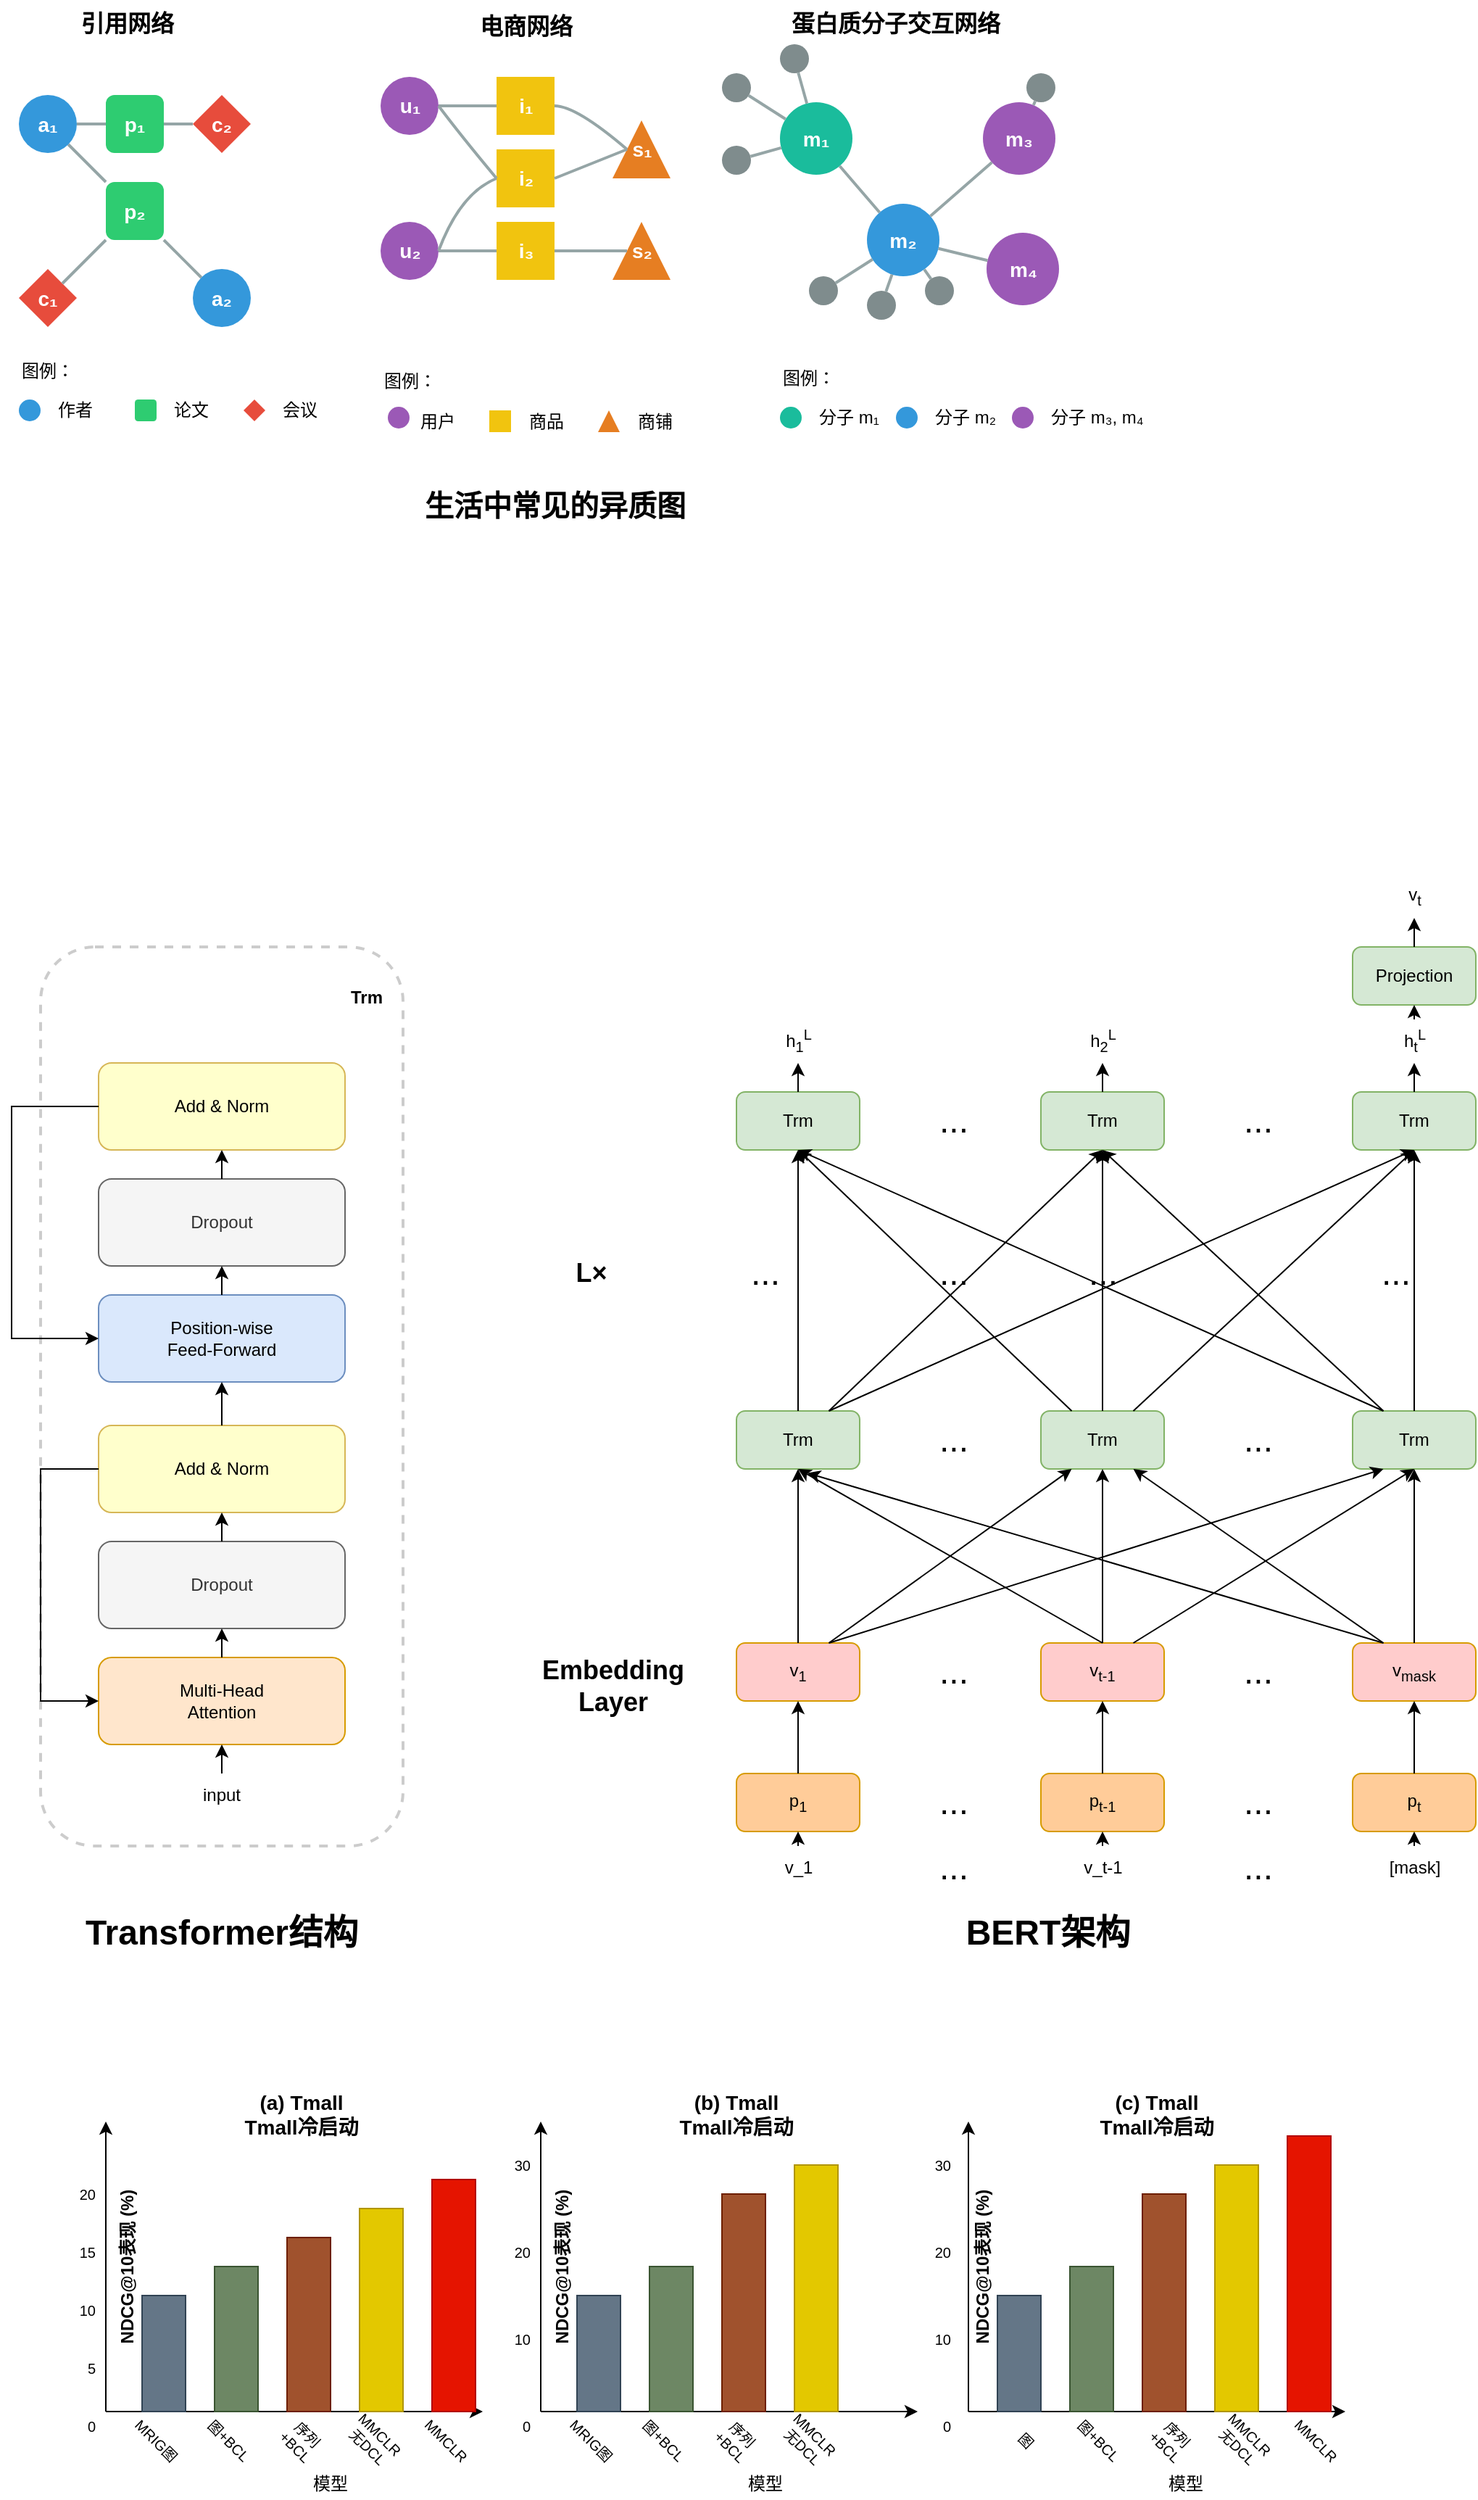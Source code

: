 <mxfile version="26.2.12">
  <diagram name="网络关系图 - 新设计" id="T0NNr2-d_XMmImwdZqJt">
    <mxGraphModel dx="1556" dy="850" grid="1" gridSize="10" guides="1" tooltips="1" connect="1" arrows="1" fold="1" page="1" pageScale="1" pageWidth="827" pageHeight="1169" math="0" shadow="0">
      <root>
        <mxCell id="0" />
        <mxCell id="1" parent="0" />
        <mxCell id="O9Zofe9HGtcKiM1Daw7x-1" value="生活中常见的异质图" style="text;html=1;strokeColor=none;fillColor=none;align=center;verticalAlign=middle;whiteSpace=wrap;rounded=0;fontSize=20;fontStyle=1" parent="1" vertex="1">
          <mxGeometry x="439.5" y="400" width="330" height="30" as="geometry" />
        </mxCell>
        <mxCell id="O9Zofe9HGtcKiM1Daw7x-2" value="引用网络" style="text;html=1;strokeColor=none;fillColor=none;align=center;verticalAlign=middle;whiteSpace=wrap;rounded=0;fontSize=16;fontStyle=1" parent="1" vertex="1">
          <mxGeometry x="230" y="67.5" width="160" height="30" as="geometry" />
        </mxCell>
        <mxCell id="O9Zofe9HGtcKiM1Daw7x-3" value="a₁" style="ellipse;whiteSpace=wrap;html=1;aspect=fixed;fillColor=#3498DB;strokeColor=none;fontColor=#FFFFFF;fontSize=14;fontStyle=1" parent="1" vertex="1">
          <mxGeometry x="235" y="132.5" width="40" height="40" as="geometry" />
        </mxCell>
        <mxCell id="O9Zofe9HGtcKiM1Daw7x-4" value="a₂" style="ellipse;whiteSpace=wrap;html=1;aspect=fixed;fillColor=#3498DB;strokeColor=none;fontColor=#FFFFFF;fontSize=14;fontStyle=1" parent="1" vertex="1">
          <mxGeometry x="355" y="252.5" width="40" height="40" as="geometry" />
        </mxCell>
        <mxCell id="O9Zofe9HGtcKiM1Daw7x-5" value="p₁" style="rounded=1;whiteSpace=wrap;html=1;fillColor=#2ECC71;strokeColor=none;fontColor=#FFFFFF;fontSize=14;fontStyle=1" parent="1" vertex="1">
          <mxGeometry x="295" y="132.5" width="40" height="40" as="geometry" />
        </mxCell>
        <mxCell id="O9Zofe9HGtcKiM1Daw7x-6" value="p₂" style="rounded=1;whiteSpace=wrap;html=1;fillColor=#2ECC71;strokeColor=none;fontColor=#FFFFFF;fontSize=14;fontStyle=1" parent="1" vertex="1">
          <mxGeometry x="295" y="192.5" width="40" height="40" as="geometry" />
        </mxCell>
        <mxCell id="O9Zofe9HGtcKiM1Daw7x-7" value="c₁" style="shape=hexagon;perimeter=hexagonPerimeter2;whiteSpace=wrap;html=1;fixedSize=1;fillColor=#E74C3C;strokeColor=none;fontColor=#FFFFFF;fontSize=14;fontStyle=1" parent="1" vertex="1">
          <mxGeometry x="235" y="252.5" width="40" height="40" as="geometry" />
        </mxCell>
        <mxCell id="O9Zofe9HGtcKiM1Daw7x-8" value="c₂" style="shape=hexagon;perimeter=hexagonPerimeter2;whiteSpace=wrap;html=1;fixedSize=1;fillColor=#E74C3C;strokeColor=none;fontColor=#FFFFFF;fontSize=14;fontStyle=1" parent="1" vertex="1">
          <mxGeometry x="355" y="132.5" width="40" height="40" as="geometry" />
        </mxCell>
        <mxCell id="O9Zofe9HGtcKiM1Daw7x-9" value="" style="endArrow=none;html=1;rounded=0;strokeWidth=2;strokeColor=#95A5A6;" parent="1" source="O9Zofe9HGtcKiM1Daw7x-3" target="O9Zofe9HGtcKiM1Daw7x-5" edge="1">
          <mxGeometry width="50" height="50" relative="1" as="geometry">
            <mxPoint x="495" y="392.5" as="sourcePoint" />
            <mxPoint x="545" y="342.5" as="targetPoint" />
          </mxGeometry>
        </mxCell>
        <mxCell id="O9Zofe9HGtcKiM1Daw7x-10" value="" style="endArrow=none;html=1;rounded=0;strokeWidth=2;strokeColor=#95A5A6;" parent="1" source="O9Zofe9HGtcKiM1Daw7x-3" target="O9Zofe9HGtcKiM1Daw7x-6" edge="1">
          <mxGeometry width="50" height="50" relative="1" as="geometry">
            <mxPoint x="495" y="392.5" as="sourcePoint" />
            <mxPoint x="545" y="342.5" as="targetPoint" />
          </mxGeometry>
        </mxCell>
        <mxCell id="O9Zofe9HGtcKiM1Daw7x-11" value="" style="endArrow=none;html=1;rounded=0;strokeWidth=2;strokeColor=#95A5A6;" parent="1" source="O9Zofe9HGtcKiM1Daw7x-5" target="O9Zofe9HGtcKiM1Daw7x-8" edge="1">
          <mxGeometry width="50" height="50" relative="1" as="geometry">
            <mxPoint x="495" y="392.5" as="sourcePoint" />
            <mxPoint x="545" y="342.5" as="targetPoint" />
          </mxGeometry>
        </mxCell>
        <mxCell id="O9Zofe9HGtcKiM1Daw7x-12" value="" style="endArrow=none;html=1;rounded=0;strokeWidth=2;strokeColor=#95A5A6;" parent="1" source="O9Zofe9HGtcKiM1Daw7x-6" target="O9Zofe9HGtcKiM1Daw7x-7" edge="1">
          <mxGeometry width="50" height="50" relative="1" as="geometry">
            <mxPoint x="495" y="392.5" as="sourcePoint" />
            <mxPoint x="545" y="342.5" as="targetPoint" />
          </mxGeometry>
        </mxCell>
        <mxCell id="O9Zofe9HGtcKiM1Daw7x-13" value="" style="endArrow=none;html=1;rounded=0;strokeWidth=2;strokeColor=#95A5A6;" parent="1" source="O9Zofe9HGtcKiM1Daw7x-6" target="O9Zofe9HGtcKiM1Daw7x-4" edge="1">
          <mxGeometry width="50" height="50" relative="1" as="geometry">
            <mxPoint x="495" y="392.5" as="sourcePoint" />
            <mxPoint x="545" y="342.5" as="targetPoint" />
          </mxGeometry>
        </mxCell>
        <mxCell id="O9Zofe9HGtcKiM1Daw7x-14" value="图例：" style="text;html=1;strokeColor=none;fillColor=none;align=left;verticalAlign=middle;whiteSpace=wrap;fontSize=12;" parent="1" vertex="1">
          <mxGeometry x="235" y="312.5" width="40" height="20" as="geometry" />
        </mxCell>
        <mxCell id="O9Zofe9HGtcKiM1Daw7x-15" value="" style="ellipse;whiteSpace=wrap;html=1;aspect=fixed;fillColor=#3498DB;strokeColor=none;" parent="1" vertex="1">
          <mxGeometry x="235" y="342.5" width="15" height="15" as="geometry" />
        </mxCell>
        <mxCell id="O9Zofe9HGtcKiM1Daw7x-16" value="作者" style="text;html=1;strokeColor=none;fillColor=none;align=left;verticalAlign=middle;whiteSpace=wrap;fontSize=12;" parent="1" vertex="1">
          <mxGeometry x="260" y="340" width="40" height="20" as="geometry" />
        </mxCell>
        <mxCell id="O9Zofe9HGtcKiM1Daw7x-17" value="" style="rounded=1;whiteSpace=wrap;html=1;fillColor=#2ECC71;strokeColor=none;" parent="1" vertex="1">
          <mxGeometry x="315" y="342.5" width="15" height="15" as="geometry" />
        </mxCell>
        <mxCell id="O9Zofe9HGtcKiM1Daw7x-18" value="论文" style="text;html=1;strokeColor=none;fillColor=none;align=left;verticalAlign=middle;whiteSpace=wrap;fontSize=12;" parent="1" vertex="1">
          <mxGeometry x="340" y="340" width="40" height="20" as="geometry" />
        </mxCell>
        <mxCell id="O9Zofe9HGtcKiM1Daw7x-19" value="" style="shape=hexagon;perimeter=hexagonPerimeter2;whiteSpace=wrap;html=1;fixedSize=1;fillColor=#E74C3C;strokeColor=none;" parent="1" vertex="1">
          <mxGeometry x="390" y="342.5" width="15" height="15" as="geometry" />
        </mxCell>
        <mxCell id="O9Zofe9HGtcKiM1Daw7x-20" value="会议" style="text;html=1;strokeColor=none;fillColor=none;align=left;verticalAlign=middle;whiteSpace=wrap;fontSize=12;" parent="1" vertex="1">
          <mxGeometry x="415" y="340" width="40" height="20" as="geometry" />
        </mxCell>
        <mxCell id="O9Zofe9HGtcKiM1Daw7x-21" value="电商网络" style="text;html=1;strokeColor=none;fillColor=none;align=center;verticalAlign=middle;whiteSpace=wrap;rounded=0;fontSize=16;fontStyle=1" parent="1" vertex="1">
          <mxGeometry x="504.5" y="70" width="160" height="30" as="geometry" />
        </mxCell>
        <mxCell id="O9Zofe9HGtcKiM1Daw7x-22" value="u₁" style="ellipse;whiteSpace=wrap;html=1;aspect=fixed;fillColor=#9B59B6;strokeColor=none;fontColor=#FFFFFF;fontSize=14;fontStyle=1" parent="1" vertex="1">
          <mxGeometry x="484.5" y="120" width="40" height="40" as="geometry" />
        </mxCell>
        <mxCell id="O9Zofe9HGtcKiM1Daw7x-23" value="u₂" style="ellipse;whiteSpace=wrap;html=1;aspect=fixed;fillColor=#9B59B6;strokeColor=none;fontColor=#FFFFFF;fontSize=14;fontStyle=1" parent="1" vertex="1">
          <mxGeometry x="484.5" y="220" width="40" height="40" as="geometry" />
        </mxCell>
        <mxCell id="O9Zofe9HGtcKiM1Daw7x-24" value="i₁" style="rounded=0;whiteSpace=wrap;html=1;fillColor=#F1C40F;strokeColor=none;fontColor=#FFFFFF;fontSize=14;fontStyle=1" parent="1" vertex="1">
          <mxGeometry x="564.5" y="120" width="40" height="40" as="geometry" />
        </mxCell>
        <mxCell id="O9Zofe9HGtcKiM1Daw7x-25" value="i₂" style="rounded=0;whiteSpace=wrap;html=1;fillColor=#F1C40F;strokeColor=none;fontColor=#FFFFFF;fontSize=14;fontStyle=1" parent="1" vertex="1">
          <mxGeometry x="564.5" y="170" width="40" height="40" as="geometry" />
        </mxCell>
        <mxCell id="O9Zofe9HGtcKiM1Daw7x-26" value="i₃" style="rounded=0;whiteSpace=wrap;html=1;fillColor=#F1C40F;strokeColor=none;fontColor=#FFFFFF;fontSize=14;fontStyle=1" parent="1" vertex="1">
          <mxGeometry x="564.5" y="220" width="40" height="40" as="geometry" />
        </mxCell>
        <mxCell id="O9Zofe9HGtcKiM1Daw7x-27" value="s₁" style="shape=trapezoid;perimeter=trapezoidPerimeter;whiteSpace=wrap;html=1;fixedSize=1;fillColor=#E67E22;strokeColor=none;fontColor=#FFFFFF;fontSize=14;fontStyle=1" parent="1" vertex="1">
          <mxGeometry x="644.5" y="150" width="40" height="40" as="geometry" />
        </mxCell>
        <mxCell id="O9Zofe9HGtcKiM1Daw7x-28" value="s₂" style="shape=trapezoid;perimeter=trapezoidPerimeter;whiteSpace=wrap;html=1;fixedSize=1;fillColor=#E67E22;strokeColor=none;fontColor=#FFFFFF;fontSize=14;fontStyle=1" parent="1" vertex="1">
          <mxGeometry x="644.5" y="220" width="40" height="40" as="geometry" />
        </mxCell>
        <mxCell id="O9Zofe9HGtcKiM1Daw7x-29" value="" style="endArrow=none;html=1;rounded=1;strokeWidth=2;strokeColor=#95A5A6;exitX=1;exitY=0.5;exitDx=0;exitDy=0;entryX=0;entryY=0.5;entryDx=0;entryDy=0;curved=1;" parent="1" source="O9Zofe9HGtcKiM1Daw7x-22" target="O9Zofe9HGtcKiM1Daw7x-24" edge="1">
          <mxGeometry width="50" height="50" relative="1" as="geometry">
            <mxPoint x="559.5" y="360" as="sourcePoint" />
            <mxPoint x="609.5" y="310" as="targetPoint" />
          </mxGeometry>
        </mxCell>
        <mxCell id="O9Zofe9HGtcKiM1Daw7x-30" value="" style="endArrow=none;html=1;rounded=1;strokeWidth=2;strokeColor=#95A5A6;exitX=1;exitY=0.5;exitDx=0;exitDy=0;entryX=0;entryY=0.5;entryDx=0;entryDy=0;curved=1;" parent="1" source="O9Zofe9HGtcKiM1Daw7x-22" target="O9Zofe9HGtcKiM1Daw7x-25" edge="1">
          <mxGeometry width="50" height="50" relative="1" as="geometry">
            <mxPoint x="559.5" y="360" as="sourcePoint" />
            <mxPoint x="609.5" y="310" as="targetPoint" />
            <Array as="points">
              <mxPoint x="539.5" y="160" />
            </Array>
          </mxGeometry>
        </mxCell>
        <mxCell id="O9Zofe9HGtcKiM1Daw7x-31" value="" style="endArrow=none;html=1;rounded=1;strokeWidth=2;strokeColor=#95A5A6;exitX=1;exitY=0.5;exitDx=0;exitDy=0;entryX=0;entryY=0.5;entryDx=0;entryDy=0;curved=1;" parent="1" source="O9Zofe9HGtcKiM1Daw7x-23" target="O9Zofe9HGtcKiM1Daw7x-25" edge="1">
          <mxGeometry width="50" height="50" relative="1" as="geometry">
            <mxPoint x="559.5" y="360" as="sourcePoint" />
            <mxPoint x="609.5" y="310" as="targetPoint" />
            <Array as="points">
              <mxPoint x="539.5" y="200" />
            </Array>
          </mxGeometry>
        </mxCell>
        <mxCell id="O9Zofe9HGtcKiM1Daw7x-32" value="" style="endArrow=none;html=1;rounded=1;strokeWidth=2;strokeColor=#95A5A6;exitX=1;exitY=0.5;exitDx=0;exitDy=0;entryX=0;entryY=0.5;entryDx=0;entryDy=0;curved=1;" parent="1" source="O9Zofe9HGtcKiM1Daw7x-23" target="O9Zofe9HGtcKiM1Daw7x-26" edge="1">
          <mxGeometry width="50" height="50" relative="1" as="geometry">
            <mxPoint x="559.5" y="360" as="sourcePoint" />
            <mxPoint x="609.5" y="310" as="targetPoint" />
          </mxGeometry>
        </mxCell>
        <mxCell id="O9Zofe9HGtcKiM1Daw7x-33" value="" style="endArrow=none;html=1;rounded=1;strokeWidth=2;strokeColor=#95A5A6;exitX=1;exitY=0.5;exitDx=0;exitDy=0;entryX=0;entryY=0.5;entryDx=0;entryDy=0;curved=1;" parent="1" source="O9Zofe9HGtcKiM1Daw7x-24" target="O9Zofe9HGtcKiM1Daw7x-27" edge="1">
          <mxGeometry width="50" height="50" relative="1" as="geometry">
            <mxPoint x="559.5" y="360" as="sourcePoint" />
            <mxPoint x="609.5" y="310" as="targetPoint" />
            <Array as="points">
              <mxPoint x="619.5" y="140" />
            </Array>
          </mxGeometry>
        </mxCell>
        <mxCell id="O9Zofe9HGtcKiM1Daw7x-34" value="" style="endArrow=none;html=1;rounded=1;strokeWidth=2;strokeColor=#95A5A6;exitX=1;exitY=0.5;exitDx=0;exitDy=0;entryX=0;entryY=0.5;entryDx=0;entryDy=0;curved=1;" parent="1" source="O9Zofe9HGtcKiM1Daw7x-25" target="O9Zofe9HGtcKiM1Daw7x-27" edge="1">
          <mxGeometry width="50" height="50" relative="1" as="geometry">
            <mxPoint x="559.5" y="360" as="sourcePoint" />
            <mxPoint x="609.5" y="310" as="targetPoint" />
          </mxGeometry>
        </mxCell>
        <mxCell id="O9Zofe9HGtcKiM1Daw7x-35" value="" style="endArrow=none;html=1;rounded=1;strokeWidth=2;strokeColor=#95A5A6;exitX=1;exitY=0.5;exitDx=0;exitDy=0;entryX=0;entryY=0.5;entryDx=0;entryDy=0;curved=1;" parent="1" source="O9Zofe9HGtcKiM1Daw7x-26" target="O9Zofe9HGtcKiM1Daw7x-28" edge="1">
          <mxGeometry width="50" height="50" relative="1" as="geometry">
            <mxPoint x="559.5" y="360" as="sourcePoint" />
            <mxPoint x="609.5" y="310" as="targetPoint" />
          </mxGeometry>
        </mxCell>
        <mxCell id="O9Zofe9HGtcKiM1Daw7x-36" value="图例：" style="text;html=1;strokeColor=none;fillColor=none;align=left;verticalAlign=middle;whiteSpace=wrap;fontSize=12;" parent="1" vertex="1">
          <mxGeometry x="484.5" y="320" width="40" height="20" as="geometry" />
        </mxCell>
        <mxCell id="O9Zofe9HGtcKiM1Daw7x-37" value="" style="ellipse;whiteSpace=wrap;html=1;aspect=fixed;fillColor=#9B59B6;strokeColor=none;" parent="1" vertex="1">
          <mxGeometry x="489.5" y="347.5" width="15" height="15" as="geometry" />
        </mxCell>
        <mxCell id="O9Zofe9HGtcKiM1Daw7x-38" value="用户" style="text;html=1;strokeColor=none;fillColor=none;align=left;verticalAlign=middle;whiteSpace=wrap;fontSize=12;" parent="1" vertex="1">
          <mxGeometry x="509.5" y="347.5" width="40" height="20" as="geometry" />
        </mxCell>
        <mxCell id="O9Zofe9HGtcKiM1Daw7x-39" value="" style="rounded=0;whiteSpace=wrap;html=1;fillColor=#F1C40F;strokeColor=none;" parent="1" vertex="1">
          <mxGeometry x="559.5" y="350" width="15" height="15" as="geometry" />
        </mxCell>
        <mxCell id="O9Zofe9HGtcKiM1Daw7x-40" value="商品" style="text;html=1;strokeColor=none;fillColor=none;align=left;verticalAlign=middle;whiteSpace=wrap;fontSize=12;" parent="1" vertex="1">
          <mxGeometry x="584.5" y="347.5" width="40" height="20" as="geometry" />
        </mxCell>
        <mxCell id="O9Zofe9HGtcKiM1Daw7x-41" value="" style="shape=trapezoid;perimeter=trapezoidPerimeter;whiteSpace=wrap;html=1;fixedSize=1;fillColor=#E67E22;strokeColor=none;" parent="1" vertex="1">
          <mxGeometry x="634.5" y="350" width="15" height="15" as="geometry" />
        </mxCell>
        <mxCell id="O9Zofe9HGtcKiM1Daw7x-42" value="商铺" style="text;html=1;strokeColor=none;fillColor=none;align=left;verticalAlign=middle;whiteSpace=wrap;fontSize=12;" parent="1" vertex="1">
          <mxGeometry x="659.5" y="347.5" width="40" height="20" as="geometry" />
        </mxCell>
        <mxCell id="O9Zofe9HGtcKiM1Daw7x-43" value="蛋白质分子交互网络" style="text;html=1;strokeColor=none;fillColor=none;align=center;verticalAlign=middle;whiteSpace=wrap;rounded=0;fontSize=16;fontStyle=1" parent="1" vertex="1">
          <mxGeometry x="760" y="67.5" width="160" height="30" as="geometry" />
        </mxCell>
        <mxCell id="O9Zofe9HGtcKiM1Daw7x-44" value="m₁" style="ellipse;whiteSpace=wrap;html=1;aspect=fixed;fillColor=#1ABC9C;strokeColor=none;fontColor=#FFFFFF;fontSize=14;fontStyle=1" parent="1" vertex="1">
          <mxGeometry x="760" y="137.5" width="50" height="50" as="geometry" />
        </mxCell>
        <mxCell id="O9Zofe9HGtcKiM1Daw7x-45" value="m₂" style="ellipse;whiteSpace=wrap;html=1;aspect=fixed;fillColor=#3498DB;strokeColor=none;fontColor=#FFFFFF;fontSize=14;fontStyle=1" parent="1" vertex="1">
          <mxGeometry x="820" y="207.5" width="50" height="50" as="geometry" />
        </mxCell>
        <mxCell id="O9Zofe9HGtcKiM1Daw7x-46" value="m₃" style="ellipse;whiteSpace=wrap;html=1;aspect=fixed;fillColor=#9B59B6;strokeColor=none;fontColor=#FFFFFF;fontSize=14;fontStyle=1" parent="1" vertex="1">
          <mxGeometry x="900" y="137.5" width="50" height="50" as="geometry" />
        </mxCell>
        <mxCell id="O9Zofe9HGtcKiM1Daw7x-47" value="m₄" style="ellipse;whiteSpace=wrap;html=1;aspect=fixed;fillColor=#9B59B6;strokeColor=none;fontColor=#FFFFFF;fontSize=14;fontStyle=1" parent="1" vertex="1">
          <mxGeometry x="902.5" y="227.5" width="50" height="50" as="geometry" />
        </mxCell>
        <mxCell id="O9Zofe9HGtcKiM1Daw7x-48" value="" style="ellipse;whiteSpace=wrap;html=1;aspect=fixed;fillColor=#7F8C8D;strokeColor=none;" parent="1" vertex="1">
          <mxGeometry x="720" y="117.5" width="20" height="20" as="geometry" />
        </mxCell>
        <mxCell id="O9Zofe9HGtcKiM1Daw7x-49" value="" style="ellipse;whiteSpace=wrap;html=1;aspect=fixed;fillColor=#7F8C8D;strokeColor=none;" parent="1" vertex="1">
          <mxGeometry x="720" y="167.5" width="20" height="20" as="geometry" />
        </mxCell>
        <mxCell id="O9Zofe9HGtcKiM1Daw7x-50" value="" style="ellipse;whiteSpace=wrap;html=1;aspect=fixed;fillColor=#7F8C8D;strokeColor=none;" parent="1" vertex="1">
          <mxGeometry x="760" y="97.5" width="20" height="20" as="geometry" />
        </mxCell>
        <mxCell id="O9Zofe9HGtcKiM1Daw7x-51" value="" style="ellipse;whiteSpace=wrap;html=1;aspect=fixed;fillColor=#7F8C8D;strokeColor=none;" parent="1" vertex="1">
          <mxGeometry x="780" y="257.5" width="20" height="20" as="geometry" />
        </mxCell>
        <mxCell id="O9Zofe9HGtcKiM1Daw7x-52" value="" style="ellipse;whiteSpace=wrap;html=1;aspect=fixed;fillColor=#7F8C8D;strokeColor=none;" parent="1" vertex="1">
          <mxGeometry x="820" y="267.5" width="20" height="20" as="geometry" />
        </mxCell>
        <mxCell id="O9Zofe9HGtcKiM1Daw7x-53" value="" style="ellipse;whiteSpace=wrap;html=1;aspect=fixed;fillColor=#7F8C8D;strokeColor=none;" parent="1" vertex="1">
          <mxGeometry x="860" y="257.5" width="20" height="20" as="geometry" />
        </mxCell>
        <mxCell id="O9Zofe9HGtcKiM1Daw7x-54" value="" style="ellipse;whiteSpace=wrap;html=1;aspect=fixed;fillColor=#7F8C8D;strokeColor=none;" parent="1" vertex="1">
          <mxGeometry x="930" y="117.5" width="20" height="20" as="geometry" />
        </mxCell>
        <mxCell id="O9Zofe9HGtcKiM1Daw7x-56" value="" style="endArrow=none;html=1;rounded=0;strokeWidth=2;strokeColor=#95A5A6;" parent="1" source="O9Zofe9HGtcKiM1Daw7x-44" target="O9Zofe9HGtcKiM1Daw7x-45" edge="1">
          <mxGeometry width="50" height="50" relative="1" as="geometry">
            <mxPoint x="790" y="397.5" as="sourcePoint" />
            <mxPoint x="840" y="347.5" as="targetPoint" />
          </mxGeometry>
        </mxCell>
        <mxCell id="O9Zofe9HGtcKiM1Daw7x-57" value="" style="endArrow=none;html=1;rounded=0;strokeWidth=2;strokeColor=#95A5A6;" parent="1" source="O9Zofe9HGtcKiM1Daw7x-45" target="O9Zofe9HGtcKiM1Daw7x-46" edge="1">
          <mxGeometry width="50" height="50" relative="1" as="geometry">
            <mxPoint x="790" y="397.5" as="sourcePoint" />
            <mxPoint x="840" y="347.5" as="targetPoint" />
          </mxGeometry>
        </mxCell>
        <mxCell id="O9Zofe9HGtcKiM1Daw7x-58" value="" style="endArrow=none;html=1;rounded=0;strokeWidth=2;strokeColor=#95A5A6;" parent="1" source="O9Zofe9HGtcKiM1Daw7x-45" target="O9Zofe9HGtcKiM1Daw7x-47" edge="1">
          <mxGeometry width="50" height="50" relative="1" as="geometry">
            <mxPoint x="790" y="397.5" as="sourcePoint" />
            <mxPoint x="840" y="347.5" as="targetPoint" />
          </mxGeometry>
        </mxCell>
        <mxCell id="O9Zofe9HGtcKiM1Daw7x-59" value="" style="endArrow=none;html=1;rounded=0;strokeWidth=2;strokeColor=#95A5A6;" parent="1" source="O9Zofe9HGtcKiM1Daw7x-44" target="O9Zofe9HGtcKiM1Daw7x-48" edge="1">
          <mxGeometry width="50" height="50" relative="1" as="geometry">
            <mxPoint x="790" y="397.5" as="sourcePoint" />
            <mxPoint x="840" y="347.5" as="targetPoint" />
          </mxGeometry>
        </mxCell>
        <mxCell id="O9Zofe9HGtcKiM1Daw7x-60" value="" style="endArrow=none;html=1;rounded=0;strokeWidth=2;strokeColor=#95A5A6;" parent="1" source="O9Zofe9HGtcKiM1Daw7x-44" target="O9Zofe9HGtcKiM1Daw7x-49" edge="1">
          <mxGeometry width="50" height="50" relative="1" as="geometry">
            <mxPoint x="790" y="397.5" as="sourcePoint" />
            <mxPoint x="840" y="347.5" as="targetPoint" />
          </mxGeometry>
        </mxCell>
        <mxCell id="O9Zofe9HGtcKiM1Daw7x-61" value="" style="endArrow=none;html=1;rounded=0;strokeWidth=2;strokeColor=#95A5A6;" parent="1" source="O9Zofe9HGtcKiM1Daw7x-44" target="O9Zofe9HGtcKiM1Daw7x-50" edge="1">
          <mxGeometry width="50" height="50" relative="1" as="geometry">
            <mxPoint x="790" y="397.5" as="sourcePoint" />
            <mxPoint x="840" y="347.5" as="targetPoint" />
          </mxGeometry>
        </mxCell>
        <mxCell id="O9Zofe9HGtcKiM1Daw7x-62" value="" style="endArrow=none;html=1;rounded=0;strokeWidth=2;strokeColor=#95A5A6;" parent="1" source="O9Zofe9HGtcKiM1Daw7x-45" target="O9Zofe9HGtcKiM1Daw7x-51" edge="1">
          <mxGeometry width="50" height="50" relative="1" as="geometry">
            <mxPoint x="790" y="397.5" as="sourcePoint" />
            <mxPoint x="840" y="347.5" as="targetPoint" />
          </mxGeometry>
        </mxCell>
        <mxCell id="O9Zofe9HGtcKiM1Daw7x-63" value="" style="endArrow=none;html=1;rounded=0;strokeWidth=2;strokeColor=#95A5A6;" parent="1" source="O9Zofe9HGtcKiM1Daw7x-45" target="O9Zofe9HGtcKiM1Daw7x-52" edge="1">
          <mxGeometry width="50" height="50" relative="1" as="geometry">
            <mxPoint x="790" y="397.5" as="sourcePoint" />
            <mxPoint x="840" y="347.5" as="targetPoint" />
          </mxGeometry>
        </mxCell>
        <mxCell id="O9Zofe9HGtcKiM1Daw7x-64" value="" style="endArrow=none;html=1;rounded=0;strokeWidth=2;strokeColor=#95A5A6;" parent="1" source="O9Zofe9HGtcKiM1Daw7x-45" target="O9Zofe9HGtcKiM1Daw7x-53" edge="1">
          <mxGeometry width="50" height="50" relative="1" as="geometry">
            <mxPoint x="790" y="397.5" as="sourcePoint" />
            <mxPoint x="840" y="347.5" as="targetPoint" />
          </mxGeometry>
        </mxCell>
        <mxCell id="O9Zofe9HGtcKiM1Daw7x-65" value="" style="endArrow=none;html=1;rounded=0;strokeWidth=2;strokeColor=#95A5A6;" parent="1" source="O9Zofe9HGtcKiM1Daw7x-46" target="O9Zofe9HGtcKiM1Daw7x-54" edge="1">
          <mxGeometry width="50" height="50" relative="1" as="geometry">
            <mxPoint x="790" y="397.5" as="sourcePoint" />
            <mxPoint x="840" y="347.5" as="targetPoint" />
          </mxGeometry>
        </mxCell>
        <mxCell id="O9Zofe9HGtcKiM1Daw7x-67" value="图例：" style="text;html=1;strokeColor=none;fillColor=none;align=left;verticalAlign=middle;whiteSpace=wrap;fontSize=12;" parent="1" vertex="1">
          <mxGeometry x="760" y="317.5" width="40" height="20" as="geometry" />
        </mxCell>
        <mxCell id="O9Zofe9HGtcKiM1Daw7x-68" value="" style="ellipse;whiteSpace=wrap;html=1;aspect=fixed;fillColor=#1ABC9C;strokeColor=none;" parent="1" vertex="1">
          <mxGeometry x="760" y="347.5" width="15" height="15" as="geometry" />
        </mxCell>
        <mxCell id="O9Zofe9HGtcKiM1Daw7x-69" value="分子 m₁" style="text;html=1;strokeColor=none;fillColor=none;align=left;verticalAlign=middle;whiteSpace=wrap;fontSize=12;" parent="1" vertex="1">
          <mxGeometry x="785" y="345" width="50" height="20" as="geometry" />
        </mxCell>
        <mxCell id="O9Zofe9HGtcKiM1Daw7x-70" value="" style="ellipse;whiteSpace=wrap;html=1;aspect=fixed;fillColor=#3498DB;strokeColor=none;" parent="1" vertex="1">
          <mxGeometry x="840" y="347.5" width="15" height="15" as="geometry" />
        </mxCell>
        <mxCell id="O9Zofe9HGtcKiM1Daw7x-71" value="分子 m₂" style="text;html=1;strokeColor=none;fillColor=none;align=left;verticalAlign=middle;whiteSpace=wrap;fontSize=12;" parent="1" vertex="1">
          <mxGeometry x="865" y="345" width="50" height="20" as="geometry" />
        </mxCell>
        <mxCell id="O9Zofe9HGtcKiM1Daw7x-72" value="" style="ellipse;whiteSpace=wrap;html=1;aspect=fixed;fillColor=#9B59B6;strokeColor=none;" parent="1" vertex="1">
          <mxGeometry x="920" y="347.5" width="15" height="15" as="geometry" />
        </mxCell>
        <mxCell id="O9Zofe9HGtcKiM1Daw7x-73" value="分子 m₃, m₄" style="text;html=1;strokeColor=none;fillColor=none;align=left;verticalAlign=middle;whiteSpace=wrap;fontSize=12;" parent="1" vertex="1">
          <mxGeometry x="945" y="345" width="70" height="20" as="geometry" />
        </mxCell>
        <mxCell id="IxpcNNt1We0J_g9DyOTK-1" value="" style="rounded=1;whiteSpace=wrap;html=1;dashed=1;strokeWidth=2;fillColor=none;strokeColor=#CCCCCC;" vertex="1" parent="1">
          <mxGeometry x="250" y="720" width="250" height="620" as="geometry" />
        </mxCell>
        <mxCell id="IxpcNNt1We0J_g9DyOTK-2" value="Transformer结构" style="text;html=1;strokeColor=none;fillColor=none;align=center;verticalAlign=middle;whiteSpace=wrap;rounded=0;fontSize=24;fontStyle=1" vertex="1" parent="1">
          <mxGeometry x="250" y="1380" width="250" height="40" as="geometry" />
        </mxCell>
        <mxCell id="IxpcNNt1We0J_g9DyOTK-3" value="Add &amp; Norm" style="rounded=1;whiteSpace=wrap;html=1;fillColor=#FFFFCC;strokeColor=#d6b656;" vertex="1" parent="1">
          <mxGeometry x="290" y="800" width="170" height="60" as="geometry" />
        </mxCell>
        <mxCell id="IxpcNNt1We0J_g9DyOTK-4" value="Dropout" style="rounded=1;whiteSpace=wrap;html=1;fillColor=#F5F5F5;strokeColor=#666666;fontColor=#333333;" vertex="1" parent="1">
          <mxGeometry x="290" y="880" width="170" height="60" as="geometry" />
        </mxCell>
        <mxCell id="IxpcNNt1We0J_g9DyOTK-5" value="Position-wise&#xa;Feed-Forward" style="rounded=1;whiteSpace=wrap;html=1;fillColor=#dae8fc;strokeColor=#6c8ebf;" vertex="1" parent="1">
          <mxGeometry x="290" y="960" width="170" height="60" as="geometry" />
        </mxCell>
        <mxCell id="IxpcNNt1We0J_g9DyOTK-6" value="Add &amp; Norm" style="rounded=1;whiteSpace=wrap;html=1;fillColor=#FFFFCC;strokeColor=#d6b656;" vertex="1" parent="1">
          <mxGeometry x="290" y="1050" width="170" height="60" as="geometry" />
        </mxCell>
        <mxCell id="IxpcNNt1We0J_g9DyOTK-7" value="Dropout" style="rounded=1;whiteSpace=wrap;html=1;fillColor=#F5F5F5;strokeColor=#666666;fontColor=#333333;" vertex="1" parent="1">
          <mxGeometry x="290" y="1130" width="170" height="60" as="geometry" />
        </mxCell>
        <mxCell id="IxpcNNt1We0J_g9DyOTK-8" value="Multi-Head&#xa;Attention" style="rounded=1;whiteSpace=wrap;html=1;fillColor=#ffe6cc;strokeColor=#d79b00;" vertex="1" parent="1">
          <mxGeometry x="290" y="1210" width="170" height="60" as="geometry" />
        </mxCell>
        <mxCell id="IxpcNNt1We0J_g9DyOTK-9" value="input" style="text;html=1;strokeColor=none;fillColor=none;align=center;verticalAlign=middle;whiteSpace=wrap;rounded=0;" vertex="1" parent="1">
          <mxGeometry x="345" y="1290" width="60" height="30" as="geometry" />
        </mxCell>
        <mxCell id="IxpcNNt1We0J_g9DyOTK-10" value="Trm" style="text;html=1;strokeColor=none;fillColor=none;align=center;verticalAlign=middle;whiteSpace=wrap;rounded=0;fontStyle=1" vertex="1" parent="1">
          <mxGeometry x="455" y="740" width="40" height="30" as="geometry" />
        </mxCell>
        <mxCell id="IxpcNNt1We0J_g9DyOTK-11" value="" style="endArrow=classic;html=1;rounded=0;entryX=0.5;entryY=1;entryDx=0;entryDy=0;exitX=0.5;exitY=0;exitDx=0;exitDy=0;" edge="1" parent="1" source="IxpcNNt1We0J_g9DyOTK-9" target="IxpcNNt1We0J_g9DyOTK-8">
          <mxGeometry width="50" height="50" relative="1" as="geometry">
            <mxPoint x="375" y="1290" as="sourcePoint" />
            <mxPoint x="425" y="1240" as="targetPoint" />
          </mxGeometry>
        </mxCell>
        <mxCell id="IxpcNNt1We0J_g9DyOTK-12" value="" style="endArrow=classic;html=1;rounded=0;entryX=0.5;entryY=1;entryDx=0;entryDy=0;exitX=0.5;exitY=0;exitDx=0;exitDy=0;" edge="1" parent="1" source="IxpcNNt1We0J_g9DyOTK-8" target="IxpcNNt1We0J_g9DyOTK-7">
          <mxGeometry width="50" height="50" relative="1" as="geometry">
            <mxPoint x="375" y="1210" as="sourcePoint" />
            <mxPoint x="425" y="1160" as="targetPoint" />
          </mxGeometry>
        </mxCell>
        <mxCell id="IxpcNNt1We0J_g9DyOTK-13" value="" style="endArrow=classic;html=1;rounded=0;entryX=0.5;entryY=1;entryDx=0;entryDy=0;exitX=0.5;exitY=0;exitDx=0;exitDy=0;" edge="1" parent="1" source="IxpcNNt1We0J_g9DyOTK-7" target="IxpcNNt1We0J_g9DyOTK-6">
          <mxGeometry width="50" height="50" relative="1" as="geometry">
            <mxPoint x="375" y="1130" as="sourcePoint" />
            <mxPoint x="425" y="1080" as="targetPoint" />
          </mxGeometry>
        </mxCell>
        <mxCell id="IxpcNNt1We0J_g9DyOTK-14" value="" style="endArrow=classic;html=1;rounded=0;entryX=0.5;entryY=1;entryDx=0;entryDy=0;exitX=0.5;exitY=0;exitDx=0;exitDy=0;" edge="1" parent="1" source="IxpcNNt1We0J_g9DyOTK-6" target="IxpcNNt1We0J_g9DyOTK-5">
          <mxGeometry width="50" height="50" relative="1" as="geometry">
            <mxPoint x="375" y="1050" as="sourcePoint" />
            <mxPoint x="425" y="1000" as="targetPoint" />
          </mxGeometry>
        </mxCell>
        <mxCell id="IxpcNNt1We0J_g9DyOTK-15" value="" style="endArrow=classic;html=1;rounded=0;entryX=0.5;entryY=1;entryDx=0;entryDy=0;exitX=0.5;exitY=0;exitDx=0;exitDy=0;" edge="1" parent="1" source="IxpcNNt1We0J_g9DyOTK-5" target="IxpcNNt1We0J_g9DyOTK-4">
          <mxGeometry width="50" height="50" relative="1" as="geometry">
            <mxPoint x="375" y="960" as="sourcePoint" />
            <mxPoint x="425" y="910" as="targetPoint" />
          </mxGeometry>
        </mxCell>
        <mxCell id="IxpcNNt1We0J_g9DyOTK-16" value="" style="endArrow=classic;html=1;rounded=0;entryX=0.5;entryY=1;entryDx=0;entryDy=0;exitX=0.5;exitY=0;exitDx=0;exitDy=0;" edge="1" parent="1" source="IxpcNNt1We0J_g9DyOTK-4" target="IxpcNNt1We0J_g9DyOTK-3">
          <mxGeometry width="50" height="50" relative="1" as="geometry">
            <mxPoint x="375" y="880" as="sourcePoint" />
            <mxPoint x="425" y="830" as="targetPoint" />
          </mxGeometry>
        </mxCell>
        <mxCell id="IxpcNNt1We0J_g9DyOTK-17" value="" style="endArrow=classic;html=1;rounded=0;exitX=0;exitY=0.5;exitDx=0;exitDy=0;entryX=0;entryY=0.5;entryDx=0;entryDy=0;" edge="1" parent="1" source="IxpcNNt1We0J_g9DyOTK-6" target="IxpcNNt1We0J_g9DyOTK-8">
          <mxGeometry width="50" height="50" relative="1" as="geometry">
            <mxPoint x="240" y="1080" as="sourcePoint" />
            <mxPoint x="240" y="1240" as="targetPoint" />
            <Array as="points">
              <mxPoint x="250" y="1080" />
              <mxPoint x="250" y="1240" />
            </Array>
          </mxGeometry>
        </mxCell>
        <mxCell id="IxpcNNt1We0J_g9DyOTK-18" value="" style="endArrow=classic;html=1;rounded=0;exitX=0;exitY=0.5;exitDx=0;exitDy=0;entryX=0;entryY=0.5;entryDx=0;entryDy=0;" edge="1" parent="1" source="IxpcNNt1We0J_g9DyOTK-3" target="IxpcNNt1We0J_g9DyOTK-5">
          <mxGeometry width="50" height="50" relative="1" as="geometry">
            <mxPoint x="240" y="830" as="sourcePoint" />
            <mxPoint x="240" y="990" as="targetPoint" />
            <Array as="points">
              <mxPoint x="230" y="830" />
              <mxPoint x="230" y="990" />
            </Array>
          </mxGeometry>
        </mxCell>
        <mxCell id="IxpcNNt1We0J_g9DyOTK-19" value="BERT架构" style="text;html=1;strokeColor=none;fillColor=none;align=center;verticalAlign=middle;whiteSpace=wrap;rounded=0;fontSize=24;fontStyle=1" vertex="1" parent="1">
          <mxGeometry x="820" y="1380" width="250" height="40" as="geometry" />
        </mxCell>
        <mxCell id="IxpcNNt1We0J_g9DyOTK-20" value="Projection" style="rounded=1;whiteSpace=wrap;html=1;fillColor=#d5e8d4;strokeColor=#82b366;" vertex="1" parent="1">
          <mxGeometry x="1155" y="720" width="85" height="40" as="geometry" />
        </mxCell>
        <mxCell id="IxpcNNt1We0J_g9DyOTK-21" value="v&lt;sub&gt;t&lt;/sub&gt;" style="text;html=1;strokeColor=none;fillColor=none;align=center;verticalAlign=middle;whiteSpace=wrap;rounded=0;" vertex="1" parent="1">
          <mxGeometry x="1167.5" y="670" width="60" height="30" as="geometry" />
        </mxCell>
        <mxCell id="IxpcNNt1We0J_g9DyOTK-22" value="" style="endArrow=classic;html=1;rounded=0;entryX=0.5;entryY=1;entryDx=0;entryDy=0;exitX=0.5;exitY=0;exitDx=0;exitDy=0;" edge="1" parent="1" source="IxpcNNt1We0J_g9DyOTK-20" target="IxpcNNt1We0J_g9DyOTK-21">
          <mxGeometry width="50" height="50" relative="1" as="geometry">
            <mxPoint x="1197.5" y="720" as="sourcePoint" />
            <mxPoint x="1247.5" y="670" as="targetPoint" />
          </mxGeometry>
        </mxCell>
        <mxCell id="IxpcNNt1We0J_g9DyOTK-23" value="Trm" style="rounded=1;whiteSpace=wrap;html=1;fillColor=#d5e8d4;strokeColor=#82b366;" vertex="1" parent="1">
          <mxGeometry x="730" y="820" width="85" height="40" as="geometry" />
        </mxCell>
        <mxCell id="IxpcNNt1We0J_g9DyOTK-24" value="Trm" style="rounded=1;whiteSpace=wrap;html=1;fillColor=#d5e8d4;strokeColor=#82b366;" vertex="1" parent="1">
          <mxGeometry x="940" y="820" width="85" height="40" as="geometry" />
        </mxCell>
        <mxCell id="IxpcNNt1We0J_g9DyOTK-25" value="Trm" style="rounded=1;whiteSpace=wrap;html=1;fillColor=#d5e8d4;strokeColor=#82b366;" vertex="1" parent="1">
          <mxGeometry x="1155" y="820" width="85" height="40" as="geometry" />
        </mxCell>
        <mxCell id="IxpcNNt1We0J_g9DyOTK-26" value="h&lt;sub&gt;1&lt;/sub&gt;&lt;sup&gt;L&lt;/sup&gt;" style="text;html=1;strokeColor=none;fillColor=none;align=center;verticalAlign=middle;whiteSpace=wrap;rounded=0;" vertex="1" parent="1">
          <mxGeometry x="742.5" y="770" width="60" height="30" as="geometry" />
        </mxCell>
        <mxCell id="IxpcNNt1We0J_g9DyOTK-27" value="h&lt;sub&gt;2&lt;/sub&gt;&lt;sup&gt;L&lt;/sup&gt;" style="text;html=1;strokeColor=none;fillColor=none;align=center;verticalAlign=middle;whiteSpace=wrap;rounded=0;" vertex="1" parent="1">
          <mxGeometry x="952.5" y="770" width="60" height="30" as="geometry" />
        </mxCell>
        <mxCell id="IxpcNNt1We0J_g9DyOTK-28" value="h&lt;sub&gt;t&lt;/sub&gt;&lt;sup&gt;L&lt;/sup&gt;" style="text;html=1;strokeColor=none;fillColor=none;align=center;verticalAlign=middle;whiteSpace=wrap;rounded=0;" vertex="1" parent="1">
          <mxGeometry x="1167.5" y="770" width="60" height="30" as="geometry" />
        </mxCell>
        <mxCell id="IxpcNNt1We0J_g9DyOTK-29" value="" style="endArrow=classic;html=1;rounded=0;entryX=0.5;entryY=1;entryDx=0;entryDy=0;exitX=0.5;exitY=0;exitDx=0;exitDy=0;" edge="1" parent="1" source="IxpcNNt1We0J_g9DyOTK-23" target="IxpcNNt1We0J_g9DyOTK-26">
          <mxGeometry width="50" height="50" relative="1" as="geometry">
            <mxPoint x="772.5" y="820" as="sourcePoint" />
            <mxPoint x="822.5" y="770" as="targetPoint" />
          </mxGeometry>
        </mxCell>
        <mxCell id="IxpcNNt1We0J_g9DyOTK-30" value="" style="endArrow=classic;html=1;rounded=0;entryX=0.5;entryY=1;entryDx=0;entryDy=0;exitX=0.5;exitY=0;exitDx=0;exitDy=0;" edge="1" parent="1" source="IxpcNNt1We0J_g9DyOTK-24" target="IxpcNNt1We0J_g9DyOTK-27">
          <mxGeometry width="50" height="50" relative="1" as="geometry">
            <mxPoint x="982.5" y="820" as="sourcePoint" />
            <mxPoint x="1032.5" y="770" as="targetPoint" />
          </mxGeometry>
        </mxCell>
        <mxCell id="IxpcNNt1We0J_g9DyOTK-31" value="" style="endArrow=classic;html=1;rounded=0;entryX=0.5;entryY=1;entryDx=0;entryDy=0;exitX=0.5;exitY=0;exitDx=0;exitDy=0;" edge="1" parent="1" source="IxpcNNt1We0J_g9DyOTK-25" target="IxpcNNt1We0J_g9DyOTK-28">
          <mxGeometry width="50" height="50" relative="1" as="geometry">
            <mxPoint x="1197.5" y="820" as="sourcePoint" />
            <mxPoint x="1247.5" y="770" as="targetPoint" />
          </mxGeometry>
        </mxCell>
        <mxCell id="IxpcNNt1We0J_g9DyOTK-32" value="" style="endArrow=classic;html=1;rounded=0;entryX=0.5;entryY=1;entryDx=0;entryDy=0;exitX=0.5;exitY=0;exitDx=0;exitDy=0;" edge="1" parent="1" source="IxpcNNt1We0J_g9DyOTK-28" target="IxpcNNt1We0J_g9DyOTK-20">
          <mxGeometry width="50" height="50" relative="1" as="geometry">
            <mxPoint x="1197.5" y="770" as="sourcePoint" />
            <mxPoint x="1247.5" y="720" as="targetPoint" />
          </mxGeometry>
        </mxCell>
        <mxCell id="IxpcNNt1We0J_g9DyOTK-33" value="L×" style="text;html=1;strokeColor=none;fillColor=none;align=center;verticalAlign=middle;whiteSpace=wrap;rounded=0;fontSize=18;fontStyle=1" vertex="1" parent="1">
          <mxGeometry x="600" y="930" width="60" height="30" as="geometry" />
        </mxCell>
        <mxCell id="IxpcNNt1We0J_g9DyOTK-34" value="Trm" style="rounded=1;whiteSpace=wrap;html=1;fillColor=#d5e8d4;strokeColor=#82b366;" vertex="1" parent="1">
          <mxGeometry x="730" y="1040" width="85" height="40" as="geometry" />
        </mxCell>
        <mxCell id="IxpcNNt1We0J_g9DyOTK-35" value="Trm" style="rounded=1;whiteSpace=wrap;html=1;fillColor=#d5e8d4;strokeColor=#82b366;" vertex="1" parent="1">
          <mxGeometry x="940" y="1040" width="85" height="40" as="geometry" />
        </mxCell>
        <mxCell id="IxpcNNt1We0J_g9DyOTK-36" value="Trm" style="rounded=1;whiteSpace=wrap;html=1;fillColor=#d5e8d4;strokeColor=#82b366;" vertex="1" parent="1">
          <mxGeometry x="1155" y="1040" width="85" height="40" as="geometry" />
        </mxCell>
        <mxCell id="IxpcNNt1We0J_g9DyOTK-37" value="..." style="text;html=1;strokeColor=none;fillColor=none;align=center;verticalAlign=middle;whiteSpace=wrap;rounded=0;fontSize=24;" vertex="1" parent="1">
          <mxGeometry x="850" y="825" width="60" height="30" as="geometry" />
        </mxCell>
        <mxCell id="IxpcNNt1We0J_g9DyOTK-38" value="..." style="text;html=1;strokeColor=none;fillColor=none;align=center;verticalAlign=middle;whiteSpace=wrap;rounded=0;fontSize=24;" vertex="1" parent="1">
          <mxGeometry x="1060" y="825" width="60" height="30" as="geometry" />
        </mxCell>
        <mxCell id="IxpcNNt1We0J_g9DyOTK-39" value="..." style="text;html=1;strokeColor=none;fillColor=none;align=center;verticalAlign=middle;whiteSpace=wrap;rounded=0;fontSize=24;" vertex="1" parent="1">
          <mxGeometry x="720" y="930" width="60" height="30" as="geometry" />
        </mxCell>
        <mxCell id="IxpcNNt1We0J_g9DyOTK-40" value="..." style="text;html=1;strokeColor=none;fillColor=none;align=center;verticalAlign=middle;whiteSpace=wrap;rounded=0;fontSize=24;" vertex="1" parent="1">
          <mxGeometry x="850" y="930" width="60" height="30" as="geometry" />
        </mxCell>
        <mxCell id="IxpcNNt1We0J_g9DyOTK-41" value="..." style="text;html=1;strokeColor=none;fillColor=none;align=center;verticalAlign=middle;whiteSpace=wrap;rounded=0;fontSize=24;" vertex="1" parent="1">
          <mxGeometry x="952.5" y="930" width="60" height="30" as="geometry" />
        </mxCell>
        <mxCell id="IxpcNNt1We0J_g9DyOTK-42" value="..." style="text;html=1;strokeColor=none;fillColor=none;align=center;verticalAlign=middle;whiteSpace=wrap;rounded=0;fontSize=24;" vertex="1" parent="1">
          <mxGeometry x="1155" y="930" width="60" height="30" as="geometry" />
        </mxCell>
        <mxCell id="IxpcNNt1We0J_g9DyOTK-43" value="..." style="text;html=1;strokeColor=none;fillColor=none;align=center;verticalAlign=middle;whiteSpace=wrap;rounded=0;fontSize=24;" vertex="1" parent="1">
          <mxGeometry x="850" y="1045" width="60" height="30" as="geometry" />
        </mxCell>
        <mxCell id="IxpcNNt1We0J_g9DyOTK-44" value="..." style="text;html=1;strokeColor=none;fillColor=none;align=center;verticalAlign=middle;whiteSpace=wrap;rounded=0;fontSize=24;" vertex="1" parent="1">
          <mxGeometry x="1060" y="1045" width="60" height="30" as="geometry" />
        </mxCell>
        <mxCell id="IxpcNNt1We0J_g9DyOTK-45" value="" style="endArrow=classic;html=1;rounded=0;entryX=0.5;entryY=1;entryDx=0;entryDy=0;exitX=0.5;exitY=0;exitDx=0;exitDy=0;" edge="1" parent="1" source="IxpcNNt1We0J_g9DyOTK-34" target="IxpcNNt1We0J_g9DyOTK-23">
          <mxGeometry width="50" height="50" relative="1" as="geometry">
            <mxPoint x="720" y="1040" as="sourcePoint" />
            <mxPoint x="770" y="990" as="targetPoint" />
          </mxGeometry>
        </mxCell>
        <mxCell id="IxpcNNt1We0J_g9DyOTK-46" value="" style="endArrow=classic;html=1;rounded=0;entryX=0.5;entryY=1;entryDx=0;entryDy=0;exitX=0.25;exitY=0;exitDx=0;exitDy=0;" edge="1" parent="1" source="IxpcNNt1We0J_g9DyOTK-35" target="IxpcNNt1We0J_g9DyOTK-23">
          <mxGeometry width="50" height="50" relative="1" as="geometry">
            <mxPoint x="890" y="1040" as="sourcePoint" />
            <mxPoint x="940" y="990" as="targetPoint" />
          </mxGeometry>
        </mxCell>
        <mxCell id="IxpcNNt1We0J_g9DyOTK-47" value="" style="endArrow=classic;html=1;rounded=0;entryX=0.5;entryY=1;entryDx=0;entryDy=0;exitX=0.25;exitY=0;exitDx=0;exitDy=0;" edge="1" parent="1" source="IxpcNNt1We0J_g9DyOTK-36" target="IxpcNNt1We0J_g9DyOTK-23">
          <mxGeometry width="50" height="50" relative="1" as="geometry">
            <mxPoint x="1110" y="1040" as="sourcePoint" />
            <mxPoint x="1160" y="990" as="targetPoint" />
          </mxGeometry>
        </mxCell>
        <mxCell id="IxpcNNt1We0J_g9DyOTK-48" value="" style="endArrow=classic;html=1;rounded=0;entryX=0.5;entryY=1;entryDx=0;entryDy=0;exitX=0.75;exitY=0;exitDx=0;exitDy=0;" edge="1" parent="1" source="IxpcNNt1We0J_g9DyOTK-34" target="IxpcNNt1We0J_g9DyOTK-24">
          <mxGeometry width="50" height="50" relative="1" as="geometry">
            <mxPoint x="790" y="1040" as="sourcePoint" />
            <mxPoint x="840" y="990" as="targetPoint" />
          </mxGeometry>
        </mxCell>
        <mxCell id="IxpcNNt1We0J_g9DyOTK-49" value="" style="endArrow=classic;html=1;rounded=0;entryX=0.5;entryY=1;entryDx=0;entryDy=0;exitX=0.5;exitY=0;exitDx=0;exitDy=0;" edge="1" parent="1" source="IxpcNNt1We0J_g9DyOTK-35" target="IxpcNNt1We0J_g9DyOTK-24">
          <mxGeometry width="50" height="50" relative="1" as="geometry">
            <mxPoint x="900" y="1040" as="sourcePoint" />
            <mxPoint x="950" y="990" as="targetPoint" />
          </mxGeometry>
        </mxCell>
        <mxCell id="IxpcNNt1We0J_g9DyOTK-50" value="" style="endArrow=classic;html=1;rounded=0;entryX=0.5;entryY=1;entryDx=0;entryDy=0;exitX=0.25;exitY=0;exitDx=0;exitDy=0;" edge="1" parent="1" source="IxpcNNt1We0J_g9DyOTK-36" target="IxpcNNt1We0J_g9DyOTK-24">
          <mxGeometry width="50" height="50" relative="1" as="geometry">
            <mxPoint x="1120" y="1040" as="sourcePoint" />
            <mxPoint x="1170" y="990" as="targetPoint" />
          </mxGeometry>
        </mxCell>
        <mxCell id="IxpcNNt1We0J_g9DyOTK-51" value="" style="endArrow=classic;html=1;rounded=0;entryX=0.5;entryY=1;entryDx=0;entryDy=0;exitX=0.75;exitY=0;exitDx=0;exitDy=0;" edge="1" parent="1" source="IxpcNNt1We0J_g9DyOTK-34" target="IxpcNNt1We0J_g9DyOTK-25">
          <mxGeometry width="50" height="50" relative="1" as="geometry">
            <mxPoint x="800" y="1040" as="sourcePoint" />
            <mxPoint x="850" y="990" as="targetPoint" />
          </mxGeometry>
        </mxCell>
        <mxCell id="IxpcNNt1We0J_g9DyOTK-52" value="" style="endArrow=classic;html=1;rounded=0;entryX=0.5;entryY=1;entryDx=0;entryDy=0;exitX=0.75;exitY=0;exitDx=0;exitDy=0;" edge="1" parent="1" source="IxpcNNt1We0J_g9DyOTK-35" target="IxpcNNt1We0J_g9DyOTK-25">
          <mxGeometry width="50" height="50" relative="1" as="geometry">
            <mxPoint x="1010" y="1040" as="sourcePoint" />
            <mxPoint x="1060" y="990" as="targetPoint" />
          </mxGeometry>
        </mxCell>
        <mxCell id="IxpcNNt1We0J_g9DyOTK-53" value="" style="endArrow=classic;html=1;rounded=0;entryX=0.5;entryY=1;entryDx=0;entryDy=0;exitX=0.5;exitY=0;exitDx=0;exitDy=0;" edge="1" parent="1" source="IxpcNNt1We0J_g9DyOTK-36" target="IxpcNNt1We0J_g9DyOTK-25">
          <mxGeometry width="50" height="50" relative="1" as="geometry">
            <mxPoint x="1150" y="1040" as="sourcePoint" />
            <mxPoint x="1200" y="990" as="targetPoint" />
          </mxGeometry>
        </mxCell>
        <mxCell id="IxpcNNt1We0J_g9DyOTK-54" value="Embedding&#xa;Layer" style="text;html=1;strokeColor=none;fillColor=none;align=center;verticalAlign=middle;whiteSpace=wrap;rounded=0;fontSize=18;fontStyle=1" vertex="1" parent="1">
          <mxGeometry x="600" y="1210" width="90" height="40" as="geometry" />
        </mxCell>
        <mxCell id="IxpcNNt1We0J_g9DyOTK-55" value="v&lt;sub&gt;1&lt;/sub&gt;" style="rounded=1;whiteSpace=wrap;html=1;fillColor=#ffcccc;strokeColor=#d79b00;" vertex="1" parent="1">
          <mxGeometry x="730" y="1200" width="85" height="40" as="geometry" />
        </mxCell>
        <mxCell id="IxpcNNt1We0J_g9DyOTK-56" value="v&lt;sub&gt;t-1&lt;/sub&gt;" style="rounded=1;whiteSpace=wrap;html=1;fillColor=#ffcccc;strokeColor=#d79b00;" vertex="1" parent="1">
          <mxGeometry x="940" y="1200" width="85" height="40" as="geometry" />
        </mxCell>
        <mxCell id="IxpcNNt1We0J_g9DyOTK-57" value="v&lt;sub&gt;mask&lt;/sub&gt;" style="rounded=1;whiteSpace=wrap;html=1;fillColor=#ffcccc;strokeColor=#d79b00;" vertex="1" parent="1">
          <mxGeometry x="1155" y="1200" width="85" height="40" as="geometry" />
        </mxCell>
        <mxCell id="IxpcNNt1We0J_g9DyOTK-58" value="p&lt;sub&gt;1&lt;/sub&gt;" style="rounded=1;whiteSpace=wrap;html=1;fillColor=#ffcc99;strokeColor=#d79b00;" vertex="1" parent="1">
          <mxGeometry x="730" y="1290" width="85" height="40" as="geometry" />
        </mxCell>
        <mxCell id="IxpcNNt1We0J_g9DyOTK-59" value="p&lt;sub&gt;t-1&lt;/sub&gt;" style="rounded=1;whiteSpace=wrap;html=1;fillColor=#ffcc99;strokeColor=#d79b00;" vertex="1" parent="1">
          <mxGeometry x="940" y="1290" width="85" height="40" as="geometry" />
        </mxCell>
        <mxCell id="IxpcNNt1We0J_g9DyOTK-60" value="p&lt;sub&gt;t&lt;/sub&gt;" style="rounded=1;whiteSpace=wrap;html=1;fillColor=#ffcc99;strokeColor=#d79b00;" vertex="1" parent="1">
          <mxGeometry x="1155" y="1290" width="85" height="40" as="geometry" />
        </mxCell>
        <mxCell id="IxpcNNt1We0J_g9DyOTK-61" value="v_1" style="text;html=1;strokeColor=none;fillColor=none;align=center;verticalAlign=middle;whiteSpace=wrap;rounded=0;" vertex="1" parent="1">
          <mxGeometry x="742.5" y="1340" width="60" height="30" as="geometry" />
        </mxCell>
        <mxCell id="IxpcNNt1We0J_g9DyOTK-62" value="v_t-1" style="text;html=1;strokeColor=none;fillColor=none;align=center;verticalAlign=middle;whiteSpace=wrap;rounded=0;" vertex="1" parent="1">
          <mxGeometry x="952.5" y="1340" width="60" height="30" as="geometry" />
        </mxCell>
        <mxCell id="IxpcNNt1We0J_g9DyOTK-63" value="[mask]" style="text;html=1;strokeColor=none;fillColor=none;align=center;verticalAlign=middle;whiteSpace=wrap;rounded=0;" vertex="1" parent="1">
          <mxGeometry x="1167.5" y="1340" width="60" height="30" as="geometry" />
        </mxCell>
        <mxCell id="IxpcNNt1We0J_g9DyOTK-64" value="" style="endArrow=classic;html=1;rounded=0;entryX=0.5;entryY=1;entryDx=0;entryDy=0;exitX=0.5;exitY=0;exitDx=0;exitDy=0;" edge="1" parent="1" source="IxpcNNt1We0J_g9DyOTK-61" target="IxpcNNt1We0J_g9DyOTK-58">
          <mxGeometry width="50" height="50" relative="1" as="geometry">
            <mxPoint x="772.5" y="1340" as="sourcePoint" />
            <mxPoint x="822.5" y="1290" as="targetPoint" />
          </mxGeometry>
        </mxCell>
        <mxCell id="IxpcNNt1We0J_g9DyOTK-65" value="" style="endArrow=classic;html=1;rounded=0;entryX=0.5;entryY=1;entryDx=0;entryDy=0;exitX=0.5;exitY=0;exitDx=0;exitDy=0;" edge="1" parent="1" source="IxpcNNt1We0J_g9DyOTK-62" target="IxpcNNt1We0J_g9DyOTK-59">
          <mxGeometry width="50" height="50" relative="1" as="geometry">
            <mxPoint x="982.5" y="1340" as="sourcePoint" />
            <mxPoint x="1032.5" y="1290" as="targetPoint" />
          </mxGeometry>
        </mxCell>
        <mxCell id="IxpcNNt1We0J_g9DyOTK-66" value="" style="endArrow=classic;html=1;rounded=0;entryX=0.5;entryY=1;entryDx=0;entryDy=0;exitX=0.5;exitY=0;exitDx=0;exitDy=0;" edge="1" parent="1" source="IxpcNNt1We0J_g9DyOTK-63" target="IxpcNNt1We0J_g9DyOTK-60">
          <mxGeometry width="50" height="50" relative="1" as="geometry">
            <mxPoint x="1197.5" y="1340" as="sourcePoint" />
            <mxPoint x="1247.5" y="1290" as="targetPoint" />
          </mxGeometry>
        </mxCell>
        <mxCell id="IxpcNNt1We0J_g9DyOTK-67" value="" style="endArrow=classic;html=1;rounded=0;entryX=0.5;entryY=1;entryDx=0;entryDy=0;exitX=0.5;exitY=0;exitDx=0;exitDy=0;" edge="1" parent="1" source="IxpcNNt1We0J_g9DyOTK-58" target="IxpcNNt1We0J_g9DyOTK-55">
          <mxGeometry width="50" height="50" relative="1" as="geometry">
            <mxPoint x="772.5" y="1290" as="sourcePoint" />
            <mxPoint x="822.5" y="1240" as="targetPoint" />
          </mxGeometry>
        </mxCell>
        <mxCell id="IxpcNNt1We0J_g9DyOTK-68" value="" style="endArrow=classic;html=1;rounded=0;entryX=0.5;entryY=1;entryDx=0;entryDy=0;exitX=0.5;exitY=0;exitDx=0;exitDy=0;" edge="1" parent="1" source="IxpcNNt1We0J_g9DyOTK-59" target="IxpcNNt1We0J_g9DyOTK-56">
          <mxGeometry width="50" height="50" relative="1" as="geometry">
            <mxPoint x="982.5" y="1290" as="sourcePoint" />
            <mxPoint x="1032.5" y="1240" as="targetPoint" />
          </mxGeometry>
        </mxCell>
        <mxCell id="IxpcNNt1We0J_g9DyOTK-69" value="" style="endArrow=classic;html=1;rounded=0;entryX=0.5;entryY=1;entryDx=0;entryDy=0;exitX=0.5;exitY=0;exitDx=0;exitDy=0;" edge="1" parent="1" source="IxpcNNt1We0J_g9DyOTK-60" target="IxpcNNt1We0J_g9DyOTK-57">
          <mxGeometry width="50" height="50" relative="1" as="geometry">
            <mxPoint x="1197.5" y="1290" as="sourcePoint" />
            <mxPoint x="1247.5" y="1240" as="targetPoint" />
          </mxGeometry>
        </mxCell>
        <mxCell id="IxpcNNt1We0J_g9DyOTK-70" value="" style="endArrow=classic;html=1;rounded=0;entryX=0.5;entryY=1;entryDx=0;entryDy=0;exitX=0.5;exitY=0;exitDx=0;exitDy=0;" edge="1" parent="1" source="IxpcNNt1We0J_g9DyOTK-55" target="IxpcNNt1We0J_g9DyOTK-34">
          <mxGeometry width="50" height="50" relative="1" as="geometry">
            <mxPoint x="772.5" y="1200" as="sourcePoint" />
            <mxPoint x="822.5" y="1150" as="targetPoint" />
          </mxGeometry>
        </mxCell>
        <mxCell id="IxpcNNt1We0J_g9DyOTK-71" value="" style="endArrow=classic;html=1;rounded=0;entryX=0.25;entryY=1;entryDx=0;entryDy=0;exitX=0.75;exitY=0;exitDx=0;exitDy=0;" edge="1" parent="1" source="IxpcNNt1We0J_g9DyOTK-55" target="IxpcNNt1We0J_g9DyOTK-35">
          <mxGeometry width="50" height="50" relative="1" as="geometry">
            <mxPoint x="790" y="1200" as="sourcePoint" />
            <mxPoint x="840" y="1150" as="targetPoint" />
          </mxGeometry>
        </mxCell>
        <mxCell id="IxpcNNt1We0J_g9DyOTK-72" value="" style="endArrow=classic;html=1;rounded=0;entryX=0.25;entryY=1;entryDx=0;entryDy=0;exitX=0.75;exitY=0;exitDx=0;exitDy=0;" edge="1" parent="1" source="IxpcNNt1We0J_g9DyOTK-55" target="IxpcNNt1We0J_g9DyOTK-36">
          <mxGeometry width="50" height="50" relative="1" as="geometry">
            <mxPoint x="800" y="1200" as="sourcePoint" />
            <mxPoint x="850" y="1150" as="targetPoint" />
          </mxGeometry>
        </mxCell>
        <mxCell id="IxpcNNt1We0J_g9DyOTK-73" value="" style="endArrow=classic;html=1;rounded=0;exitX=0.5;exitY=0;exitDx=0;exitDy=0;entryX=0.5;entryY=1;entryDx=0;entryDy=0;" edge="1" parent="1" source="IxpcNNt1We0J_g9DyOTK-56" target="IxpcNNt1We0J_g9DyOTK-34">
          <mxGeometry width="50" height="50" relative="1" as="geometry">
            <mxPoint x="890" y="1200" as="sourcePoint" />
            <mxPoint x="751" y="1080" as="targetPoint" />
          </mxGeometry>
        </mxCell>
        <mxCell id="IxpcNNt1We0J_g9DyOTK-74" value="" style="endArrow=classic;html=1;rounded=0;entryX=0.5;entryY=1;entryDx=0;entryDy=0;exitX=0.5;exitY=0;exitDx=0;exitDy=0;" edge="1" parent="1" source="IxpcNNt1We0J_g9DyOTK-56" target="IxpcNNt1We0J_g9DyOTK-35">
          <mxGeometry width="50" height="50" relative="1" as="geometry">
            <mxPoint x="982.5" y="1200" as="sourcePoint" />
            <mxPoint x="1032.5" y="1150" as="targetPoint" />
          </mxGeometry>
        </mxCell>
        <mxCell id="IxpcNNt1We0J_g9DyOTK-75" value="" style="endArrow=classic;html=1;rounded=0;entryX=0.5;entryY=1;entryDx=0;entryDy=0;exitX=0.75;exitY=0;exitDx=0;exitDy=0;" edge="1" parent="1" source="IxpcNNt1We0J_g9DyOTK-56" target="IxpcNNt1We0J_g9DyOTK-36">
          <mxGeometry width="50" height="50" relative="1" as="geometry">
            <mxPoint x="990" y="1200" as="sourcePoint" />
            <mxPoint x="1040" y="1150" as="targetPoint" />
          </mxGeometry>
        </mxCell>
        <mxCell id="IxpcNNt1We0J_g9DyOTK-76" value="" style="endArrow=classic;html=1;rounded=0;entryX=0.575;entryY=1.071;entryDx=0;entryDy=0;exitX=0.25;exitY=0;exitDx=0;exitDy=0;entryPerimeter=0;" edge="1" parent="1" source="IxpcNNt1We0J_g9DyOTK-57" target="IxpcNNt1We0J_g9DyOTK-34">
          <mxGeometry width="50" height="50" relative="1" as="geometry">
            <mxPoint x="1110" y="1200" as="sourcePoint" />
            <mxPoint x="1160" y="1150" as="targetPoint" />
          </mxGeometry>
        </mxCell>
        <mxCell id="IxpcNNt1We0J_g9DyOTK-77" value="" style="endArrow=classic;html=1;rounded=0;entryX=0.75;entryY=1;entryDx=0;entryDy=0;exitX=0.25;exitY=0;exitDx=0;exitDy=0;" edge="1" parent="1" source="IxpcNNt1We0J_g9DyOTK-57" target="IxpcNNt1We0J_g9DyOTK-35">
          <mxGeometry width="50" height="50" relative="1" as="geometry">
            <mxPoint x="1120" y="1200" as="sourcePoint" />
            <mxPoint x="1170" y="1150" as="targetPoint" />
          </mxGeometry>
        </mxCell>
        <mxCell id="IxpcNNt1We0J_g9DyOTK-78" value="" style="endArrow=classic;html=1;rounded=0;entryX=0.5;entryY=1;entryDx=0;entryDy=0;exitX=0.5;exitY=0;exitDx=0;exitDy=0;" edge="1" parent="1" source="IxpcNNt1We0J_g9DyOTK-57" target="IxpcNNt1We0J_g9DyOTK-36">
          <mxGeometry width="50" height="50" relative="1" as="geometry">
            <mxPoint x="1197.5" y="1200" as="sourcePoint" />
            <mxPoint x="1247.5" y="1150" as="targetPoint" />
          </mxGeometry>
        </mxCell>
        <mxCell id="IxpcNNt1We0J_g9DyOTK-79" value="..." style="text;html=1;strokeColor=none;fillColor=none;align=center;verticalAlign=middle;whiteSpace=wrap;rounded=0;fontSize=24;" vertex="1" parent="1">
          <mxGeometry x="850" y="1205" width="60" height="30" as="geometry" />
        </mxCell>
        <mxCell id="IxpcNNt1We0J_g9DyOTK-80" value="..." style="text;html=1;strokeColor=none;fillColor=none;align=center;verticalAlign=middle;whiteSpace=wrap;rounded=0;fontSize=24;" vertex="1" parent="1">
          <mxGeometry x="1060" y="1205" width="60" height="30" as="geometry" />
        </mxCell>
        <mxCell id="IxpcNNt1We0J_g9DyOTK-81" value="..." style="text;html=1;strokeColor=none;fillColor=none;align=center;verticalAlign=middle;whiteSpace=wrap;rounded=0;fontSize=24;" vertex="1" parent="1">
          <mxGeometry x="850" y="1295" width="60" height="30" as="geometry" />
        </mxCell>
        <mxCell id="IxpcNNt1We0J_g9DyOTK-82" value="..." style="text;html=1;strokeColor=none;fillColor=none;align=center;verticalAlign=middle;whiteSpace=wrap;rounded=0;fontSize=24;" vertex="1" parent="1">
          <mxGeometry x="1060" y="1295" width="60" height="30" as="geometry" />
        </mxCell>
        <mxCell id="IxpcNNt1We0J_g9DyOTK-83" value="..." style="text;html=1;strokeColor=none;fillColor=none;align=center;verticalAlign=middle;whiteSpace=wrap;rounded=0;fontSize=24;" vertex="1" parent="1">
          <mxGeometry x="850" y="1340" width="60" height="30" as="geometry" />
        </mxCell>
        <mxCell id="IxpcNNt1We0J_g9DyOTK-84" value="..." style="text;html=1;strokeColor=none;fillColor=none;align=center;verticalAlign=middle;whiteSpace=wrap;rounded=0;fontSize=24;" vertex="1" parent="1">
          <mxGeometry x="1060" y="1340" width="60" height="30" as="geometry" />
        </mxCell>
        <mxCell id="IxpcNNt1We0J_g9DyOTK-141" value="(a) Tmall&#xa;Tmall冷启动" style="text;html=1;strokeColor=none;fillColor=none;align=center;verticalAlign=middle;whiteSpace=wrap;rounded=0;fontSize=14;fontStyle=1" vertex="1" parent="1">
          <mxGeometry x="350" y="1510" width="160" height="30" as="geometry" />
        </mxCell>
        <mxCell id="IxpcNNt1We0J_g9DyOTK-142" value="NDCG@10表现 (%)" style="text;html=1;strokeColor=none;fillColor=none;align=center;verticalAlign=middle;whiteSpace=wrap;rounded=0;fontSize=12;fontStyle=1;rotation=-90;" vertex="1" parent="1">
          <mxGeometry x="250" y="1620" width="120" height="20" as="geometry" />
        </mxCell>
        <mxCell id="IxpcNNt1We0J_g9DyOTK-143" value="" style="endArrow=classic;html=1;rounded=0;" edge="1" parent="1">
          <mxGeometry width="50" height="50" relative="1" as="geometry">
            <mxPoint x="295" y="1730" as="sourcePoint" />
            <mxPoint x="555" y="1730" as="targetPoint" />
          </mxGeometry>
        </mxCell>
        <mxCell id="IxpcNNt1We0J_g9DyOTK-144" value="" style="endArrow=classic;html=1;rounded=0;" edge="1" parent="1">
          <mxGeometry width="50" height="50" relative="1" as="geometry">
            <mxPoint x="295" y="1730" as="sourcePoint" />
            <mxPoint x="295" y="1530" as="targetPoint" />
          </mxGeometry>
        </mxCell>
        <mxCell id="IxpcNNt1We0J_g9DyOTK-145" value="0" style="text;html=1;strokeColor=none;fillColor=none;align=right;verticalAlign=middle;whiteSpace=wrap;rounded=0;fontSize=10;" vertex="1" parent="1">
          <mxGeometry x="270" y="1730" width="20" height="20" as="geometry" />
        </mxCell>
        <mxCell id="IxpcNNt1We0J_g9DyOTK-146" value="5" style="text;html=1;strokeColor=none;fillColor=none;align=right;verticalAlign=middle;whiteSpace=wrap;rounded=0;fontSize=10;" vertex="1" parent="1">
          <mxGeometry x="270" y="1690" width="20" height="20" as="geometry" />
        </mxCell>
        <mxCell id="IxpcNNt1We0J_g9DyOTK-147" value="10" style="text;html=1;strokeColor=none;fillColor=none;align=right;verticalAlign=middle;whiteSpace=wrap;rounded=0;fontSize=10;" vertex="1" parent="1">
          <mxGeometry x="270" y="1650" width="20" height="20" as="geometry" />
        </mxCell>
        <mxCell id="IxpcNNt1We0J_g9DyOTK-148" value="15" style="text;html=1;strokeColor=none;fillColor=none;align=right;verticalAlign=middle;whiteSpace=wrap;rounded=0;fontSize=10;" vertex="1" parent="1">
          <mxGeometry x="270" y="1610" width="20" height="20" as="geometry" />
        </mxCell>
        <mxCell id="IxpcNNt1We0J_g9DyOTK-149" value="20" style="text;html=1;strokeColor=none;fillColor=none;align=right;verticalAlign=middle;whiteSpace=wrap;rounded=0;fontSize=10;" vertex="1" parent="1">
          <mxGeometry x="270" y="1570" width="20" height="20" as="geometry" />
        </mxCell>
        <mxCell id="IxpcNNt1We0J_g9DyOTK-150" value="" style="rounded=0;whiteSpace=wrap;html=1;fillColor=#647687;strokeColor=#314354;fontColor=#ffffff;" vertex="1" parent="1">
          <mxGeometry x="320" y="1650" width="30" height="80" as="geometry" />
        </mxCell>
        <mxCell id="IxpcNNt1We0J_g9DyOTK-151" value="" style="rounded=0;whiteSpace=wrap;html=1;fillColor=#6d8764;strokeColor=#3A5431;fontColor=#ffffff;" vertex="1" parent="1">
          <mxGeometry x="370" y="1630" width="30" height="100" as="geometry" />
        </mxCell>
        <mxCell id="IxpcNNt1We0J_g9DyOTK-152" value="" style="rounded=0;whiteSpace=wrap;html=1;fillColor=#a0522d;strokeColor=#6D1F00;fontColor=#ffffff;" vertex="1" parent="1">
          <mxGeometry x="420" y="1610" width="30" height="120" as="geometry" />
        </mxCell>
        <mxCell id="IxpcNNt1We0J_g9DyOTK-153" value="" style="rounded=0;whiteSpace=wrap;html=1;fillColor=#e3c800;strokeColor=#B09500;fontColor=#000000;" vertex="1" parent="1">
          <mxGeometry x="470" y="1590" width="30" height="140" as="geometry" />
        </mxCell>
        <mxCell id="IxpcNNt1We0J_g9DyOTK-154" value="" style="rounded=0;whiteSpace=wrap;html=1;fillColor=#e51400;strokeColor=#B20000;fontColor=#ffffff;" vertex="1" parent="1">
          <mxGeometry x="520" y="1570" width="30" height="160" as="geometry" />
        </mxCell>
        <mxCell id="IxpcNNt1We0J_g9DyOTK-155" value="MRIG图" style="text;html=1;strokeColor=none;fillColor=none;align=center;verticalAlign=middle;whiteSpace=wrap;rounded=0;fontSize=10;rotation=45;" vertex="1" parent="1">
          <mxGeometry x="310" y="1740" width="40" height="20" as="geometry" />
        </mxCell>
        <mxCell id="IxpcNNt1We0J_g9DyOTK-156" value="图+BCL" style="text;html=1;strokeColor=none;fillColor=none;align=center;verticalAlign=middle;whiteSpace=wrap;rounded=0;fontSize=10;rotation=45;" vertex="1" parent="1">
          <mxGeometry x="360" y="1740" width="40" height="20" as="geometry" />
        </mxCell>
        <mxCell id="IxpcNNt1We0J_g9DyOTK-157" value="序列+BCL" style="text;html=1;strokeColor=none;fillColor=none;align=center;verticalAlign=middle;whiteSpace=wrap;rounded=0;fontSize=10;rotation=45;" vertex="1" parent="1">
          <mxGeometry x="410" y="1740" width="40" height="20" as="geometry" />
        </mxCell>
        <mxCell id="IxpcNNt1We0J_g9DyOTK-158" value="MMCLR无DCL" style="text;html=1;strokeColor=none;fillColor=none;align=center;verticalAlign=middle;whiteSpace=wrap;rounded=0;fontSize=10;rotation=45;" vertex="1" parent="1">
          <mxGeometry x="460" y="1740" width="40" height="20" as="geometry" />
        </mxCell>
        <mxCell id="IxpcNNt1We0J_g9DyOTK-159" value="MMCLR" style="text;html=1;strokeColor=none;fillColor=none;align=center;verticalAlign=middle;whiteSpace=wrap;rounded=0;fontSize=10;rotation=45;" vertex="1" parent="1">
          <mxGeometry x="510" y="1740" width="40" height="20" as="geometry" />
        </mxCell>
        <mxCell id="IxpcNNt1We0J_g9DyOTK-160" value="模型" style="text;html=1;strokeColor=none;fillColor=none;align=center;verticalAlign=middle;whiteSpace=wrap;rounded=0;fontSize=12;" vertex="1" parent="1">
          <mxGeometry x="430" y="1770" width="40" height="20" as="geometry" />
        </mxCell>
        <mxCell id="IxpcNNt1We0J_g9DyOTK-161" value="(b) Tmall&#xa;Tmall冷启动" style="text;html=1;strokeColor=none;fillColor=none;align=center;verticalAlign=middle;whiteSpace=wrap;rounded=0;fontSize=14;fontStyle=1" vertex="1" parent="1">
          <mxGeometry x="650" y="1510" width="160" height="30" as="geometry" />
        </mxCell>
        <mxCell id="IxpcNNt1We0J_g9DyOTK-162" value="NDCG@10表现 (%)" style="text;html=1;strokeColor=none;fillColor=none;align=center;verticalAlign=middle;whiteSpace=wrap;rounded=0;fontSize=12;fontStyle=1;rotation=-90;" vertex="1" parent="1">
          <mxGeometry x="550" y="1620" width="120" height="20" as="geometry" />
        </mxCell>
        <mxCell id="IxpcNNt1We0J_g9DyOTK-163" value="" style="endArrow=classic;html=1;rounded=0;" edge="1" parent="1">
          <mxGeometry width="50" height="50" relative="1" as="geometry">
            <mxPoint x="595" y="1730" as="sourcePoint" />
            <mxPoint x="855" y="1730" as="targetPoint" />
          </mxGeometry>
        </mxCell>
        <mxCell id="IxpcNNt1We0J_g9DyOTK-164" value="" style="endArrow=classic;html=1;rounded=0;" edge="1" parent="1">
          <mxGeometry width="50" height="50" relative="1" as="geometry">
            <mxPoint x="595" y="1730" as="sourcePoint" />
            <mxPoint x="595" y="1530" as="targetPoint" />
          </mxGeometry>
        </mxCell>
        <mxCell id="IxpcNNt1We0J_g9DyOTK-165" value="0" style="text;html=1;strokeColor=none;fillColor=none;align=right;verticalAlign=middle;whiteSpace=wrap;rounded=0;fontSize=10;" vertex="1" parent="1">
          <mxGeometry x="570" y="1730" width="20" height="20" as="geometry" />
        </mxCell>
        <mxCell id="IxpcNNt1We0J_g9DyOTK-166" value="10" style="text;html=1;strokeColor=none;fillColor=none;align=right;verticalAlign=middle;whiteSpace=wrap;rounded=0;fontSize=10;" vertex="1" parent="1">
          <mxGeometry x="570" y="1670" width="20" height="20" as="geometry" />
        </mxCell>
        <mxCell id="IxpcNNt1We0J_g9DyOTK-167" value="20" style="text;html=1;strokeColor=none;fillColor=none;align=right;verticalAlign=middle;whiteSpace=wrap;rounded=0;fontSize=10;" vertex="1" parent="1">
          <mxGeometry x="570" y="1610" width="20" height="20" as="geometry" />
        </mxCell>
        <mxCell id="IxpcNNt1We0J_g9DyOTK-168" value="30" style="text;html=1;strokeColor=none;fillColor=none;align=right;verticalAlign=middle;whiteSpace=wrap;rounded=0;fontSize=10;" vertex="1" parent="1">
          <mxGeometry x="570" y="1550" width="20" height="20" as="geometry" />
        </mxCell>
        <mxCell id="IxpcNNt1We0J_g9DyOTK-169" value="" style="rounded=0;whiteSpace=wrap;html=1;fillColor=#647687;strokeColor=#314354;fontColor=#ffffff;" vertex="1" parent="1">
          <mxGeometry x="620" y="1650" width="30" height="80" as="geometry" />
        </mxCell>
        <mxCell id="IxpcNNt1We0J_g9DyOTK-170" value="" style="rounded=0;whiteSpace=wrap;html=1;fillColor=#6d8764;strokeColor=#3A5431;fontColor=#ffffff;" vertex="1" parent="1">
          <mxGeometry x="670" y="1630" width="30" height="100" as="geometry" />
        </mxCell>
        <mxCell id="IxpcNNt1We0J_g9DyOTK-171" value="" style="rounded=0;whiteSpace=wrap;html=1;fillColor=#a0522d;strokeColor=#6D1F00;fontColor=#ffffff;" vertex="1" parent="1">
          <mxGeometry x="720" y="1580" width="30" height="150" as="geometry" />
        </mxCell>
        <mxCell id="IxpcNNt1We0J_g9DyOTK-172" value="" style="rounded=0;whiteSpace=wrap;html=1;fillColor=#e3c800;strokeColor=#B09500;fontColor=#000000;" vertex="1" parent="1">
          <mxGeometry x="770" y="1560" width="30" height="170" as="geometry" />
        </mxCell>
        <mxCell id="IxpcNNt1We0J_g9DyOTK-173" value="MRIG图" style="text;html=1;strokeColor=none;fillColor=none;align=center;verticalAlign=middle;whiteSpace=wrap;rounded=0;fontSize=10;rotation=45;" vertex="1" parent="1">
          <mxGeometry x="610" y="1740" width="40" height="20" as="geometry" />
        </mxCell>
        <mxCell id="IxpcNNt1We0J_g9DyOTK-174" value="图+BCL" style="text;html=1;strokeColor=none;fillColor=none;align=center;verticalAlign=middle;whiteSpace=wrap;rounded=0;fontSize=10;rotation=45;" vertex="1" parent="1">
          <mxGeometry x="660" y="1740" width="40" height="20" as="geometry" />
        </mxCell>
        <mxCell id="IxpcNNt1We0J_g9DyOTK-175" value="序列+BCL" style="text;html=1;strokeColor=none;fillColor=none;align=center;verticalAlign=middle;whiteSpace=wrap;rounded=0;fontSize=10;rotation=45;" vertex="1" parent="1">
          <mxGeometry x="710" y="1740" width="40" height="20" as="geometry" />
        </mxCell>
        <mxCell id="IxpcNNt1We0J_g9DyOTK-176" value="MMCLR无DCL" style="text;html=1;strokeColor=none;fillColor=none;align=center;verticalAlign=middle;whiteSpace=wrap;rounded=0;fontSize=10;rotation=45;" vertex="1" parent="1">
          <mxGeometry x="760" y="1740" width="40" height="20" as="geometry" />
        </mxCell>
        <mxCell id="IxpcNNt1We0J_g9DyOTK-177" value="模型" style="text;html=1;strokeColor=none;fillColor=none;align=center;verticalAlign=middle;whiteSpace=wrap;rounded=0;fontSize=12;" vertex="1" parent="1">
          <mxGeometry x="730" y="1770" width="40" height="20" as="geometry" />
        </mxCell>
        <mxCell id="IxpcNNt1We0J_g9DyOTK-178" value="(c) Tmall&#xa;Tmall冷启动" style="text;html=1;strokeColor=none;fillColor=none;align=center;verticalAlign=middle;whiteSpace=wrap;rounded=0;fontSize=14;fontStyle=1" vertex="1" parent="1">
          <mxGeometry x="940" y="1510" width="160" height="30" as="geometry" />
        </mxCell>
        <mxCell id="IxpcNNt1We0J_g9DyOTK-179" value="NDCG@10表现 (%)" style="text;html=1;strokeColor=none;fillColor=none;align=center;verticalAlign=middle;whiteSpace=wrap;rounded=0;fontSize=12;fontStyle=1;rotation=-90;" vertex="1" parent="1">
          <mxGeometry x="840" y="1620" width="120" height="20" as="geometry" />
        </mxCell>
        <mxCell id="IxpcNNt1We0J_g9DyOTK-180" value="" style="endArrow=classic;html=1;rounded=0;" edge="1" parent="1">
          <mxGeometry width="50" height="50" relative="1" as="geometry">
            <mxPoint x="890" y="1730" as="sourcePoint" />
            <mxPoint x="1150" y="1730" as="targetPoint" />
          </mxGeometry>
        </mxCell>
        <mxCell id="IxpcNNt1We0J_g9DyOTK-181" value="" style="endArrow=classic;html=1;rounded=0;" edge="1" parent="1">
          <mxGeometry width="50" height="50" relative="1" as="geometry">
            <mxPoint x="890" y="1730" as="sourcePoint" />
            <mxPoint x="890" y="1530" as="targetPoint" />
          </mxGeometry>
        </mxCell>
        <mxCell id="IxpcNNt1We0J_g9DyOTK-182" value="0" style="text;html=1;strokeColor=none;fillColor=none;align=right;verticalAlign=middle;whiteSpace=wrap;rounded=0;fontSize=10;" vertex="1" parent="1">
          <mxGeometry x="860" y="1730" width="20" height="20" as="geometry" />
        </mxCell>
        <mxCell id="IxpcNNt1We0J_g9DyOTK-183" value="10" style="text;html=1;strokeColor=none;fillColor=none;align=right;verticalAlign=middle;whiteSpace=wrap;rounded=0;fontSize=10;" vertex="1" parent="1">
          <mxGeometry x="860" y="1670" width="20" height="20" as="geometry" />
        </mxCell>
        <mxCell id="IxpcNNt1We0J_g9DyOTK-184" value="20" style="text;html=1;strokeColor=none;fillColor=none;align=right;verticalAlign=middle;whiteSpace=wrap;rounded=0;fontSize=10;" vertex="1" parent="1">
          <mxGeometry x="860" y="1610" width="20" height="20" as="geometry" />
        </mxCell>
        <mxCell id="IxpcNNt1We0J_g9DyOTK-185" value="30" style="text;html=1;strokeColor=none;fillColor=none;align=right;verticalAlign=middle;whiteSpace=wrap;rounded=0;fontSize=10;" vertex="1" parent="1">
          <mxGeometry x="860" y="1550" width="20" height="20" as="geometry" />
        </mxCell>
        <mxCell id="IxpcNNt1We0J_g9DyOTK-186" value="" style="rounded=0;whiteSpace=wrap;html=1;fillColor=#647687;strokeColor=#314354;fontColor=#ffffff;" vertex="1" parent="1">
          <mxGeometry x="910" y="1650" width="30" height="80" as="geometry" />
        </mxCell>
        <mxCell id="IxpcNNt1We0J_g9DyOTK-187" value="" style="rounded=0;whiteSpace=wrap;html=1;fillColor=#6d8764;strokeColor=#3A5431;fontColor=#ffffff;" vertex="1" parent="1">
          <mxGeometry x="960" y="1630" width="30" height="100" as="geometry" />
        </mxCell>
        <mxCell id="IxpcNNt1We0J_g9DyOTK-188" value="" style="rounded=0;whiteSpace=wrap;html=1;fillColor=#a0522d;strokeColor=#6D1F00;fontColor=#ffffff;" vertex="1" parent="1">
          <mxGeometry x="1010" y="1580" width="30" height="150" as="geometry" />
        </mxCell>
        <mxCell id="IxpcNNt1We0J_g9DyOTK-189" value="" style="rounded=0;whiteSpace=wrap;html=1;fillColor=#e3c800;strokeColor=#B09500;fontColor=#000000;" vertex="1" parent="1">
          <mxGeometry x="1060" y="1560" width="30" height="170" as="geometry" />
        </mxCell>
        <mxCell id="IxpcNNt1We0J_g9DyOTK-190" value="" style="rounded=0;whiteSpace=wrap;html=1;fillColor=#e51400;strokeColor=#B20000;fontColor=#ffffff;" vertex="1" parent="1">
          <mxGeometry x="1110" y="1540" width="30" height="190" as="geometry" />
        </mxCell>
        <mxCell id="IxpcNNt1We0J_g9DyOTK-191" value="图" style="text;html=1;strokeColor=none;fillColor=none;align=center;verticalAlign=middle;whiteSpace=wrap;rounded=0;fontSize=10;rotation=45;" vertex="1" parent="1">
          <mxGeometry x="910" y="1740" width="40" height="20" as="geometry" />
        </mxCell>
        <mxCell id="IxpcNNt1We0J_g9DyOTK-192" value="图+BCL" style="text;html=1;strokeColor=none;fillColor=none;align=center;verticalAlign=middle;whiteSpace=wrap;rounded=0;fontSize=10;rotation=45;" vertex="1" parent="1">
          <mxGeometry x="960" y="1740" width="40" height="20" as="geometry" />
        </mxCell>
        <mxCell id="IxpcNNt1We0J_g9DyOTK-193" value="序列+BCL" style="text;html=1;strokeColor=none;fillColor=none;align=center;verticalAlign=middle;whiteSpace=wrap;rounded=0;fontSize=10;rotation=45;" vertex="1" parent="1">
          <mxGeometry x="1010" y="1740" width="40" height="20" as="geometry" />
        </mxCell>
        <mxCell id="IxpcNNt1We0J_g9DyOTK-194" value="MMCLR无DCL" style="text;html=1;strokeColor=none;fillColor=none;align=center;verticalAlign=middle;whiteSpace=wrap;rounded=0;fontSize=10;rotation=45;" vertex="1" parent="1">
          <mxGeometry x="1060" y="1740" width="40" height="20" as="geometry" />
        </mxCell>
        <mxCell id="IxpcNNt1We0J_g9DyOTK-195" value="MMCLR" style="text;html=1;strokeColor=none;fillColor=none;align=center;verticalAlign=middle;whiteSpace=wrap;rounded=0;fontSize=10;rotation=45;" vertex="1" parent="1">
          <mxGeometry x="1110" y="1740" width="40" height="20" as="geometry" />
        </mxCell>
        <mxCell id="IxpcNNt1We0J_g9DyOTK-196" value="模型" style="text;html=1;strokeColor=none;fillColor=none;align=center;verticalAlign=middle;whiteSpace=wrap;rounded=0;fontSize=12;" vertex="1" parent="1">
          <mxGeometry x="1020" y="1770" width="40" height="20" as="geometry" />
        </mxCell>
      </root>
    </mxGraphModel>
  </diagram>
</mxfile>
